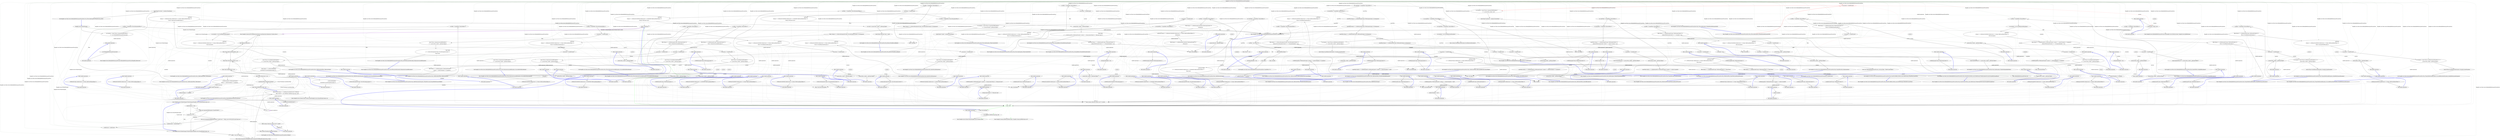 digraph  {
m0_23 [cluster="Unk.Returns", file="WorkerManager.cs", label="Entry Unk.Returns", span=""];
m0_31 [cluster="Unk.>", color=green, community=0, file="WorkerManager.cs", label="-1: Entry Unk.>", span=""];
m0_32 [cluster="Unk.GetFilters", file="WorkerManager.cs", label="Entry Unk.GetFilters", span=""];
m0_8 [cluster="Hangfire.Core.Tests.Server.DefaultJobPerformanceProcessFacts.DefaultJobPerformanceProcessFacts()", file="WorkerManager.cs", label="_filters = new List<object>()", span="33-33"];
m0_45 [cluster="Hangfire.Server.DefaultJobPerformanceProcess.DefaultJobPerformanceProcess(Hangfire.JobActivator)", file="WorkerManager.cs", label="Entry Hangfire.Server.DefaultJobPerformanceProcess.DefaultJobPerformanceProcess(Hangfire.JobActivator)", span="34-34"];
m0_19 [cluster="Hangfire.Server.WorkerManager.Execute(System.Threading.CancellationToken)", file="WorkerManager.cs", label="cancellationToken.WaitHandle.WaitOne()", span="50-50"];
m0_446 [cluster="Mock<T>.cstr", file="WorkerManager.cs", label="Entry Mock<T>.cstr", span=""];
m0_12 [cluster="Hangfire.Server.WorkerManager.Execute(System.Threading.CancellationToken)", file="WorkerManager.cs", label="var i = 1", span="39-39"];
m0_93 [cluster="Hangfire.Core.Tests.Server.DefaultJobPerformanceProcessFacts.Run_ReturnsValueReturnedByJob()", file="WorkerManager.cs", label="Entry Hangfire.Core.Tests.Server.DefaultJobPerformanceProcessFacts.Run_ReturnsValueReturnedByJob()", span="102-102"];
m0_94 [cluster="Hangfire.Core.Tests.Server.DefaultJobPerformanceProcessFacts.Run_ReturnsValueReturnedByJob()", file="WorkerManager.cs", label="var filter = CreateFilter<IServerFilter>()", span="105-105"];
m0_95 [cluster="Hangfire.Core.Tests.Server.DefaultJobPerformanceProcessFacts.Run_ReturnsValueReturnedByJob()", file="WorkerManager.cs", label="var process = CreateProcess()", span="106-106"];
m0_96 [cluster="Hangfire.Core.Tests.Server.DefaultJobPerformanceProcessFacts.Run_ReturnsValueReturnedByJob()", file="WorkerManager.cs", label="_performer\r\n                .Setup(x => x.Perform(It.IsNotNull<JobActivator>(), It.IsNotNull<IJobCancellationToken>()))\r\n                .Returns(''Returned value'')", span="108-110"];
m0_97 [cluster="Hangfire.Core.Tests.Server.DefaultJobPerformanceProcessFacts.Run_ReturnsValueReturnedByJob()", file="WorkerManager.cs", label="var result = process.Run(_context, _performer.Object)", span="113-113"];
m0_98 [cluster="Hangfire.Core.Tests.Server.DefaultJobPerformanceProcessFacts.Run_ReturnsValueReturnedByJob()", file="WorkerManager.cs", label="Assert.Equal(''Returned value'', result)", span="116-116"];
m0_99 [cluster="Hangfire.Core.Tests.Server.DefaultJobPerformanceProcessFacts.Run_ReturnsValueReturnedByJob()", file="WorkerManager.cs", label="Exit Hangfire.Core.Tests.Server.DefaultJobPerformanceProcessFacts.Run_ReturnsValueReturnedByJob()", span="102-102"];
m0_37 [cluster="Hangfire.Core.Tests.Server.DefaultJobPerformanceProcessFacts.Ctor_ThrowsAnException_WhenActivator_IsNull()", file="WorkerManager.cs", label="Hangfire.Server.WorkerManager", span=""];
m0_38 [cluster="Hangfire.Core.Tests.Server.DefaultJobPerformanceProcessFacts.Ctor_ThrowsAnException_WhenActivator_IsNull()", file="WorkerManager.cs", label="var exception = Assert.Throws<ArgumentNullException>(\r\n                () => new DefaultJobPerformanceProcess(null))", span="42-43"];
m0_39 [cluster="Hangfire.Core.Tests.Server.DefaultJobPerformanceProcessFacts.Ctor_ThrowsAnException_WhenActivator_IsNull()", file="WorkerManager.cs", label="Assert.Equal(''activator'', exception.ParamName)", span="45-45"];
m0_40 [cluster="Hangfire.Core.Tests.Server.DefaultJobPerformanceProcessFacts.Ctor_ThrowsAnException_WhenActivator_IsNull()", file="WorkerManager.cs", label="Exit Hangfire.Core.Tests.Server.DefaultJobPerformanceProcessFacts.Ctor_ThrowsAnException_WhenActivator_IsNull()", span="40-40"];
m0_41 [cluster="Unk.Equal", file="WorkerManager.cs", label="Entry Unk.Equal", span=""];
m0_51 [cluster="Hangfire.Core.Tests.Server.DefaultJobPerformanceProcessFacts.CreateProcess()", file="WorkerManager.cs", label="Entry Hangfire.Core.Tests.Server.DefaultJobPerformanceProcessFacts.CreateProcess()", span="483-483"];
m0_439 [cluster="Hangfire.Core.Tests.Server.DefaultJobPerformanceProcessFacts.CreateProcess()", file="WorkerManager.cs", label="return new DefaultJobPerformanceProcess(_activator.Object, _filterProvider.Object);", span="485-485"];
m0_440 [cluster="Hangfire.Core.Tests.Server.DefaultJobPerformanceProcessFacts.CreateProcess()", file="WorkerManager.cs", label="Exit Hangfire.Core.Tests.Server.DefaultJobPerformanceProcessFacts.CreateProcess()", span="483-483"];
m0_161 [cluster="Unk.DoesNotThrow", file="WorkerManager.cs", label="Entry Unk.DoesNotThrow", span=""];
m0_55 [cluster="Unk.Run", file="WorkerManager.cs", label="Entry Unk.Run", span=""];
m0_89 [cluster="Unk.OnPerformed", file="WorkerManager.cs", label="Entry Unk.OnPerformed", span=""];
m0_398 [cluster="Hangfire.Core.Tests.Server.DefaultJobPerformanceProcessFacts.Run_ServerFiltersAreNotInvoked_OnOperationCanceledException()", file="WorkerManager.cs", label="Entry Hangfire.Core.Tests.Server.DefaultJobPerformanceProcessFacts.Run_ServerFiltersAreNotInvoked_OnOperationCanceledException()", span="429-429"];
m0_399 [cluster="Hangfire.Core.Tests.Server.DefaultJobPerformanceProcessFacts.Run_ServerFiltersAreNotInvoked_OnOperationCanceledException()", file="WorkerManager.cs", label="_performer\r\n                .Setup(x => x.Perform(It.IsAny<JobActivator>(), It.IsAny<IJobCancellationToken>()))\r\n                .Throws<OperationCanceledException>()", span="432-434"];
m0_400 [cluster="Hangfire.Core.Tests.Server.DefaultJobPerformanceProcessFacts.Run_ServerFiltersAreNotInvoked_OnOperationCanceledException()", file="WorkerManager.cs", label="var filter = CreateFilter<IServerExceptionFilter>()", span="436-436"];
m0_401 [cluster="Hangfire.Core.Tests.Server.DefaultJobPerformanceProcessFacts.Run_ServerFiltersAreNotInvoked_OnOperationCanceledException()", file="WorkerManager.cs", label="var process = CreateProcess()", span="437-437"];
m0_403 [cluster="Hangfire.Core.Tests.Server.DefaultJobPerformanceProcessFacts.Run_ServerFiltersAreNotInvoked_OnOperationCanceledException()", file="WorkerManager.cs", label="filter.Verify(\r\n                x => x.OnServerException(It.IsAny<ServerExceptionContext>()),\r\n                Times.Never)", span="444-446"];
m0_402 [cluster="Hangfire.Core.Tests.Server.DefaultJobPerformanceProcessFacts.Run_ServerFiltersAreNotInvoked_OnOperationCanceledException()", file="WorkerManager.cs", label="Assert.Throws<OperationCanceledException>(\r\n                () => process.Run(_context, _performer.Object))", span="440-441"];
m0_404 [cluster="Hangfire.Core.Tests.Server.DefaultJobPerformanceProcessFacts.Run_ServerFiltersAreNotInvoked_OnOperationCanceledException()", file="WorkerManager.cs", label="Exit Hangfire.Core.Tests.Server.DefaultJobPerformanceProcessFacts.Run_ServerFiltersAreNotInvoked_OnOperationCanceledException()", span="429-429"];
m0_283 [cluster="System.InvalidOperationException.InvalidOperationException()", file="WorkerManager.cs", label="Entry System.InvalidOperationException.InvalidOperationException()", span="0-0"];
m0_56 [cluster="Hangfire.Core.Tests.Server.DefaultJobPerformanceProcessFacts.Run_ThrowsAnException_WhenPerformPerformerIsNull()", file="WorkerManager.cs", label="Entry Hangfire.Core.Tests.Server.DefaultJobPerformanceProcessFacts.Run_ThrowsAnException_WhenPerformPerformerIsNull()", span="60-60"];
m0_57 [cluster="Hangfire.Core.Tests.Server.DefaultJobPerformanceProcessFacts.Run_ThrowsAnException_WhenPerformPerformerIsNull()", color=red, community=0, file="WorkerManager.cs", label="-1: var process = CreateProcess()", span="62-62"];
m0_58 [cluster="Hangfire.Core.Tests.Server.DefaultJobPerformanceProcessFacts.Run_ThrowsAnException_WhenPerformPerformerIsNull()", file="WorkerManager.cs", label="var exception = Assert.Throws<ArgumentNullException>(\r\n                () => process.Run(_context, null))", span="64-65"];
m0_59 [cluster="Hangfire.Core.Tests.Server.DefaultJobPerformanceProcessFacts.Run_ThrowsAnException_WhenPerformPerformerIsNull()", file="WorkerManager.cs", label="Assert.Equal(''performer'', exception.ParamName)", span="67-67"];
m0_60 [cluster="Hangfire.Core.Tests.Server.DefaultJobPerformanceProcessFacts.Run_ThrowsAnException_WhenPerformPerformerIsNull()", file="WorkerManager.cs", label="Exit Hangfire.Core.Tests.Server.DefaultJobPerformanceProcessFacts.Run_ThrowsAnException_WhenPerformPerformerIsNull()", span="60-60"];
m0_10 [cluster="Hangfire.Core.Tests.Server.DefaultJobPerformanceProcessFacts.DefaultJobPerformanceProcessFacts()", file="WorkerManager.cs", label="_filterProvider.Setup(x => x.GetFilters(It.IsNotNull<Job>())).Returns(\r\n                _filters.Select(f => new JobFilter(f, JobFilterScope.Type, null)))", span="35-36"];
m0_15 [cluster="PerformContext.cstr", file="WorkerManager.cs", label="Entry PerformContext.cstr", span=""];
m0_14 [cluster="Hangfire.Common.Job.FromExpression(System.Linq.Expressions.Expression<System.Action>)", file="WorkerManager.cs", label="Entry Hangfire.Common.Job.FromExpression(System.Linq.Expressions.Expression<System.Action>)", span="149-149"];
m0_11 [cluster="Hangfire.Core.Tests.Server.DefaultJobPerformanceProcessFacts.DefaultJobPerformanceProcessFacts()", file="WorkerManager.cs", label="Exit Hangfire.Core.Tests.Server.DefaultJobPerformanceProcessFacts.DefaultJobPerformanceProcessFacts()", span="20-20"];
m0_16 [cluster="Mock<IJobCancellationToken>.cstr", file="WorkerManager.cs", label="Entry Mock<IJobCancellationToken>.cstr", span=""];
m0_13 [cluster="Mock<IStorageConnection>.cstr", file="WorkerManager.cs", label="Entry Mock<IStorageConnection>.cstr", span=""];
m0_17 [cluster="Mock<IJobPerformer>.cstr", file="WorkerManager.cs", label="Entry Mock<IJobPerformer>.cstr", span=""];
m0_18 [cluster="Mock<JobActivator>.cstr", file="WorkerManager.cs", label="Entry Mock<JobActivator>.cstr", span=""];
m0_20 [cluster="Mock<IJobFilterProvider>.cstr", file="WorkerManager.cs", label="Entry Mock<IJobFilterProvider>.cstr", span=""];
m0_192 [cluster="Hangfire.Core.Tests.Server.DefaultJobPerformanceProcessFacts.Run_WrapsFilterCalls_OneIntoAnother()", file="WorkerManager.cs", label="Entry Hangfire.Core.Tests.Server.DefaultJobPerformanceProcessFacts.Run_WrapsFilterCalls_OneIntoAnother()", span="219-219"];
m0_193 [cluster="Hangfire.Core.Tests.Server.DefaultJobPerformanceProcessFacts.Run_WrapsFilterCalls_OneIntoAnother()", file="WorkerManager.cs", label="var outerFilter = CreateFilter<IServerFilter>()", span="222-222"];
m0_194 [cluster="Hangfire.Core.Tests.Server.DefaultJobPerformanceProcessFacts.Run_WrapsFilterCalls_OneIntoAnother()", file="WorkerManager.cs", label="var innerFilter = CreateFilter<IServerFilter>()", span="223-223"];
m0_195 [cluster="Hangfire.Core.Tests.Server.DefaultJobPerformanceProcessFacts.Run_WrapsFilterCalls_OneIntoAnother()", file="WorkerManager.cs", label="outerFilter.Setup(x => x.OnPerforming(It.IsAny<PerformingContext>())).InSequence()", span="225-225"];
m0_198 [cluster="Hangfire.Core.Tests.Server.DefaultJobPerformanceProcessFacts.Run_WrapsFilterCalls_OneIntoAnother()", file="WorkerManager.cs", label="outerFilter.Setup(x => x.OnPerformed(It.IsAny<PerformedContext>())).InSequence()", span="228-228"];
m0_196 [cluster="Hangfire.Core.Tests.Server.DefaultJobPerformanceProcessFacts.Run_WrapsFilterCalls_OneIntoAnother()", file="WorkerManager.cs", label="innerFilter.Setup(x => x.OnPerforming(It.IsAny<PerformingContext>())).InSequence()", span="226-226"];
m0_197 [cluster="Hangfire.Core.Tests.Server.DefaultJobPerformanceProcessFacts.Run_WrapsFilterCalls_OneIntoAnother()", file="WorkerManager.cs", label="innerFilter.Setup(x => x.OnPerformed(It.IsAny<PerformedContext>())).InSequence()", span="227-227"];
m0_199 [cluster="Hangfire.Core.Tests.Server.DefaultJobPerformanceProcessFacts.Run_WrapsFilterCalls_OneIntoAnother()", file="WorkerManager.cs", label="var process = CreateProcess()", span="230-230"];
m0_200 [cluster="Hangfire.Core.Tests.Server.DefaultJobPerformanceProcessFacts.Run_WrapsFilterCalls_OneIntoAnother()", file="WorkerManager.cs", label="process.Run(_context, _performer.Object)", span="233-233"];
m0_201 [cluster="Hangfire.Core.Tests.Server.DefaultJobPerformanceProcessFacts.Run_WrapsFilterCalls_OneIntoAnother()", file="WorkerManager.cs", label="Exit Hangfire.Core.Tests.Server.DefaultJobPerformanceProcessFacts.Run_WrapsFilterCalls_OneIntoAnother()", span="219-219"];
m0_0 [cluster="Hangfire.Server.WorkerManager.WorkerManager(Hangfire.Server.SharedWorkerContext, int)", file="WorkerManager.cs", label="Entry Hangfire.Server.WorkerManager.WorkerManager(Hangfire.Server.SharedWorkerContext, int)", span="27-27"];
m0_1 [cluster="Hangfire.Server.WorkerManager.WorkerManager(Hangfire.Server.SharedWorkerContext, int)", file="WorkerManager.cs", label="sharedContext == null", span="29-29"];
m0_2 [cluster="Hangfire.Server.WorkerManager.WorkerManager(Hangfire.Server.SharedWorkerContext, int)", file="WorkerManager.cs", label="throw new ArgumentNullException(''sharedContext'');", span="29-29"];
m0_5 [cluster="Hangfire.Server.WorkerManager.WorkerManager(Hangfire.Server.SharedWorkerContext, int)", file="WorkerManager.cs", label="_sharedContext = sharedContext", span="32-32"];
m0_3 [cluster="Hangfire.Server.WorkerManager.WorkerManager(Hangfire.Server.SharedWorkerContext, int)", file="WorkerManager.cs", label="workerCount <= 0", span="30-30"];
m0_4 [cluster="Hangfire.Server.WorkerManager.WorkerManager(Hangfire.Server.SharedWorkerContext, int)", file="WorkerManager.cs", label="throw new ArgumentOutOfRangeException(''workerCount'', ''Worker count value must be more than zero.'');", span="30-30"];
m0_6 [cluster="Hangfire.Server.WorkerManager.WorkerManager(Hangfire.Server.SharedWorkerContext, int)", file="WorkerManager.cs", label="_workerCount = workerCount", span="33-33"];
m0_7 [cluster="Hangfire.Server.WorkerManager.WorkerManager(Hangfire.Server.SharedWorkerContext, int)", file="WorkerManager.cs", label="Exit Hangfire.Server.WorkerManager.WorkerManager(Hangfire.Server.SharedWorkerContext, int)", span="27-27"];
m0_9 [cluster="System.ArgumentOutOfRangeException.ArgumentOutOfRangeException(string, string)", file="WorkerManager.cs", label="Entry System.ArgumentOutOfRangeException.ArgumentOutOfRangeException(string, string)", span="0-0"];
m0_131 [cluster="Hangfire.Core.Tests.Server.DefaultJobPerformanceProcessFacts.Run_CallsExceptionFilters_InReverseOrder()", file="WorkerManager.cs", label="Entry Hangfire.Core.Tests.Server.DefaultJobPerformanceProcessFacts.Run_CallsExceptionFilters_InReverseOrder()", span="155-155"];
m0_132 [cluster="Hangfire.Core.Tests.Server.DefaultJobPerformanceProcessFacts.Run_CallsExceptionFilters_InReverseOrder()", file="WorkerManager.cs", label="var filter1 = CreateFilter<IServerExceptionFilter>()", span="158-158"];
m0_133 [cluster="Hangfire.Core.Tests.Server.DefaultJobPerformanceProcessFacts.Run_CallsExceptionFilters_InReverseOrder()", file="WorkerManager.cs", label="var filter2 = CreateFilter<IServerExceptionFilter>()", span="159-159"];
m0_135 [cluster="Hangfire.Core.Tests.Server.DefaultJobPerformanceProcessFacts.Run_CallsExceptionFilters_InReverseOrder()", file="WorkerManager.cs", label="filter1.Setup(x => x.OnServerException(It.IsAny<ServerExceptionContext>())).InSequence()", span="162-162"];
m0_134 [cluster="Hangfire.Core.Tests.Server.DefaultJobPerformanceProcessFacts.Run_CallsExceptionFilters_InReverseOrder()", file="WorkerManager.cs", label="filter2.Setup(x => x.OnServerException(It.IsAny<ServerExceptionContext>())).InSequence()", span="161-161"];
m0_136 [cluster="Hangfire.Core.Tests.Server.DefaultJobPerformanceProcessFacts.Run_CallsExceptionFilters_InReverseOrder()", file="WorkerManager.cs", label="_performer\r\n                .Setup(x => x.Perform(It.IsNotNull<JobActivator>(), It.IsAny<IJobCancellationToken>()))\r\n                .Throws<InvalidOperationException>()", span="164-166"];
m0_137 [cluster="Hangfire.Core.Tests.Server.DefaultJobPerformanceProcessFacts.Run_CallsExceptionFilters_InReverseOrder()", file="WorkerManager.cs", label="var process = CreateProcess()", span="168-168"];
m0_138 [cluster="Hangfire.Core.Tests.Server.DefaultJobPerformanceProcessFacts.Run_CallsExceptionFilters_InReverseOrder()", file="WorkerManager.cs", label="Assert.Throws<InvalidOperationException>(\r\n                () => process.Run(_context, _performer.Object))", span="171-172"];
m0_139 [cluster="Hangfire.Core.Tests.Server.DefaultJobPerformanceProcessFacts.Run_CallsExceptionFilters_InReverseOrder()", file="WorkerManager.cs", label="Exit Hangfire.Core.Tests.Server.DefaultJobPerformanceProcessFacts.Run_CallsExceptionFilters_InReverseOrder()", span="155-155"];
m0_318 [cluster="Hangfire.Core.Tests.Server.DefaultJobPerformanceProcessFacts.Run_DoesNotThrow_HandledExceptions()", file="WorkerManager.cs", label="Entry Hangfire.Core.Tests.Server.DefaultJobPerformanceProcessFacts.Run_DoesNotThrow_HandledExceptions()", span="348-348"];
m0_319 [cluster="Hangfire.Core.Tests.Server.DefaultJobPerformanceProcessFacts.Run_DoesNotThrow_HandledExceptions()", file="WorkerManager.cs", label="var filter = CreateFilter<IServerFilter>()", span="351-351"];
m0_320 [cluster="Hangfire.Core.Tests.Server.DefaultJobPerformanceProcessFacts.Run_DoesNotThrow_HandledExceptions()", file="WorkerManager.cs", label="var exception = new InvalidOperationException()", span="353-353"];
m0_322 [cluster="Hangfire.Core.Tests.Server.DefaultJobPerformanceProcessFacts.Run_DoesNotThrow_HandledExceptions()", file="WorkerManager.cs", label="filter.Setup(x => x.OnPerformed(It.Is<PerformedContext>(context => context.Exception == exception)))\r\n                .Callback((PerformedContext x) => x.ExceptionHandled = true)", span="358-359"];
m0_321 [cluster="Hangfire.Core.Tests.Server.DefaultJobPerformanceProcessFacts.Run_DoesNotThrow_HandledExceptions()", file="WorkerManager.cs", label="_performer\r\n                .Setup(x => x.Perform(It.IsNotNull<JobActivator>(), It.IsAny<IJobCancellationToken>()))\r\n                .Throws(exception)", span="354-356"];
m0_323 [cluster="Hangfire.Core.Tests.Server.DefaultJobPerformanceProcessFacts.Run_DoesNotThrow_HandledExceptions()", file="WorkerManager.cs", label="var process = CreateProcess()", span="361-361"];
m0_324 [cluster="Hangfire.Core.Tests.Server.DefaultJobPerformanceProcessFacts.Run_DoesNotThrow_HandledExceptions()", file="WorkerManager.cs", label="Assert.DoesNotThrow(() => process.Run(_context, _performer.Object))", span="364-364"];
m0_325 [cluster="Hangfire.Core.Tests.Server.DefaultJobPerformanceProcessFacts.Run_DoesNotThrow_HandledExceptions()", file="WorkerManager.cs", label="Exit Hangfire.Core.Tests.Server.DefaultJobPerformanceProcessFacts.Run_DoesNotThrow_HandledExceptions()", span="348-348"];
m0_414 [cluster="Hangfire.Core.Tests.Server.DefaultJobPerformanceProcessFacts.Run_ThrowsOperationCanceledException_OccurredInPreFilterMethods()", file="WorkerManager.cs", label="Entry Hangfire.Core.Tests.Server.DefaultJobPerformanceProcessFacts.Run_ThrowsOperationCanceledException_OccurredInPreFilterMethods()", span="450-450"];
m0_415 [cluster="Hangfire.Core.Tests.Server.DefaultJobPerformanceProcessFacts.Run_ThrowsOperationCanceledException_OccurredInPreFilterMethods()", file="WorkerManager.cs", label="var filter = CreateFilter<IServerFilter>()", span="453-453"];
m0_416 [cluster="Hangfire.Core.Tests.Server.DefaultJobPerformanceProcessFacts.Run_ThrowsOperationCanceledException_OccurredInPreFilterMethods()", file="WorkerManager.cs", label="filter.Setup(x => x.OnPerforming(It.IsAny<PerformingContext>()))\r\n                .Throws<OperationCanceledException>()", span="454-455"];
m0_417 [cluster="Hangfire.Core.Tests.Server.DefaultJobPerformanceProcessFacts.Run_ThrowsOperationCanceledException_OccurredInPreFilterMethods()", file="WorkerManager.cs", label="var process = CreateProcess()", span="457-457"];
m0_418 [cluster="Hangfire.Core.Tests.Server.DefaultJobPerformanceProcessFacts.Run_ThrowsOperationCanceledException_OccurredInPreFilterMethods()", file="WorkerManager.cs", label="Assert.Throws<OperationCanceledException>(\r\n                () => process.Run(_context, _performer.Object))", span="460-461"];
m0_419 [cluster="Hangfire.Core.Tests.Server.DefaultJobPerformanceProcessFacts.Run_ThrowsOperationCanceledException_OccurredInPreFilterMethods()", file="WorkerManager.cs", label="Exit Hangfire.Core.Tests.Server.DefaultJobPerformanceProcessFacts.Run_ThrowsOperationCanceledException_OccurredInPreFilterMethods()", span="450-450"];
m0_82 [cluster="Hangfire.Core.Tests.Server.DefaultJobPerformanceProcessFacts.CreateFilter<T>()", file="WorkerManager.cs", label="Entry Hangfire.Core.Tests.Server.DefaultJobPerformanceProcessFacts.CreateFilter<T>()", span="488-488"];
m0_442 [cluster="Hangfire.Core.Tests.Server.DefaultJobPerformanceProcessFacts.CreateFilter<T>()", file="WorkerManager.cs", label="var filter = new Mock<T>()", span="491-491"];
m0_443 [cluster="Hangfire.Core.Tests.Server.DefaultJobPerformanceProcessFacts.CreateFilter<T>()", file="WorkerManager.cs", label="_filters.Add(filter.Object)", span="492-492"];
m0_444 [cluster="Hangfire.Core.Tests.Server.DefaultJobPerformanceProcessFacts.CreateFilter<T>()", file="WorkerManager.cs", label="return filter;", span="494-494"];
m0_445 [cluster="Hangfire.Core.Tests.Server.DefaultJobPerformanceProcessFacts.CreateFilter<T>()", file="WorkerManager.cs", label="Exit Hangfire.Core.Tests.Server.DefaultJobPerformanceProcessFacts.CreateFilter<T>()", span="488-488"];
m0_426 [cluster="Hangfire.Core.Tests.Server.DefaultJobPerformanceProcessFacts.Run_ThrowsOperationCanceledException_OccurredInPostFilterMethods()", file="WorkerManager.cs", label="Entry Hangfire.Core.Tests.Server.DefaultJobPerformanceProcessFacts.Run_ThrowsOperationCanceledException_OccurredInPostFilterMethods()", span="465-465"];
m0_427 [cluster="Hangfire.Core.Tests.Server.DefaultJobPerformanceProcessFacts.Run_ThrowsOperationCanceledException_OccurredInPostFilterMethods()", file="WorkerManager.cs", label="var filter = CreateFilter<IServerFilter>()", span="468-468"];
m0_428 [cluster="Hangfire.Core.Tests.Server.DefaultJobPerformanceProcessFacts.Run_ThrowsOperationCanceledException_OccurredInPostFilterMethods()", file="WorkerManager.cs", label="filter.Setup(x => x.OnPerformed(It.IsAny<PerformedContext>()))\r\n                .Throws<OperationCanceledException>()", span="469-470"];
m0_429 [cluster="Hangfire.Core.Tests.Server.DefaultJobPerformanceProcessFacts.Run_ThrowsOperationCanceledException_OccurredInPostFilterMethods()", file="WorkerManager.cs", label="var process = CreateProcess()", span="472-472"];
m0_430 [cluster="Hangfire.Core.Tests.Server.DefaultJobPerformanceProcessFacts.Run_ThrowsOperationCanceledException_OccurredInPostFilterMethods()", file="WorkerManager.cs", label="Assert.Throws<OperationCanceledException>(\r\n                () => process.Run(_context, _performer.Object))", span="475-476"];
m0_431 [cluster="Hangfire.Core.Tests.Server.DefaultJobPerformanceProcessFacts.Run_ThrowsOperationCanceledException_OccurredInPostFilterMethods()", file="WorkerManager.cs", label="Exit Hangfire.Core.Tests.Server.DefaultJobPerformanceProcessFacts.Run_ThrowsOperationCanceledException_OccurredInPostFilterMethods()", span="465-465"];
m0_65 [cluster="Hangfire.Core.Tests.Server.DefaultJobPerformanceProcessFacts.Run_CallsPerformStrategy()", file="WorkerManager.cs", label="Entry Hangfire.Core.Tests.Server.DefaultJobPerformanceProcessFacts.Run_CallsPerformStrategy()", span="71-71"];
m0_66 [cluster="Hangfire.Core.Tests.Server.DefaultJobPerformanceProcessFacts.Run_CallsPerformStrategy()", file="WorkerManager.cs", label="var process = CreateProcess()", span="73-73"];
m0_67 [cluster="Hangfire.Core.Tests.Server.DefaultJobPerformanceProcessFacts.Run_CallsPerformStrategy()", file="WorkerManager.cs", label="process.Run(_context, _performer.Object)", span="75-75"];
m0_68 [cluster="Hangfire.Core.Tests.Server.DefaultJobPerformanceProcessFacts.Run_CallsPerformStrategy()", file="WorkerManager.cs", label="_performer.Verify(\r\n                x => x.Perform(It.IsNotNull<JobActivator>(), It.IsNotNull<IJobCancellationToken>()), \r\n                Times.Once)", span="77-79"];
m0_69 [cluster="Hangfire.Core.Tests.Server.DefaultJobPerformanceProcessFacts.Run_CallsPerformStrategy()", file="WorkerManager.cs", label="Exit Hangfire.Core.Tests.Server.DefaultJobPerformanceProcessFacts.Run_CallsPerformStrategy()", span="71-71"];
m0_114 [cluster="Hangfire.Core.Tests.Server.DefaultJobPerformanceProcessFacts.Run_CallsExceptionFilter_OnException()", file="WorkerManager.cs", label="Entry Hangfire.Core.Tests.Server.DefaultJobPerformanceProcessFacts.Run_CallsExceptionFilter_OnException()", span="135-135"];
m0_115 [cluster="Hangfire.Core.Tests.Server.DefaultJobPerformanceProcessFacts.Run_CallsExceptionFilter_OnException()", file="WorkerManager.cs", label="var filter = CreateFilter<IServerExceptionFilter>()", span="138-138"];
m0_116 [cluster="Hangfire.Core.Tests.Server.DefaultJobPerformanceProcessFacts.Run_CallsExceptionFilter_OnException()", file="WorkerManager.cs", label="_performer\r\n                .Setup(x => x.Perform(It.IsNotNull<JobActivator>(), It.IsAny<IJobCancellationToken>()))\r\n                .Throws<InvalidOperationException>()", span="140-142"];
m0_119 [cluster="Hangfire.Core.Tests.Server.DefaultJobPerformanceProcessFacts.Run_CallsExceptionFilter_OnException()", file="WorkerManager.cs", label="filter.Verify(x => x.OnServerException(\r\n                It.IsNotNull<ServerExceptionContext>()))", span="150-151"];
m0_117 [cluster="Hangfire.Core.Tests.Server.DefaultJobPerformanceProcessFacts.Run_CallsExceptionFilter_OnException()", file="WorkerManager.cs", label="var process = CreateProcess()", span="144-144"];
m0_118 [cluster="Hangfire.Core.Tests.Server.DefaultJobPerformanceProcessFacts.Run_CallsExceptionFilter_OnException()", file="WorkerManager.cs", label="Assert.Throws<InvalidOperationException>(\r\n                () => process.Run(_context, _performer.Object))", span="147-148"];
m0_120 [cluster="Hangfire.Core.Tests.Server.DefaultJobPerformanceProcessFacts.Run_CallsExceptionFilter_OnException()", file="WorkerManager.cs", label="Exit Hangfire.Core.Tests.Server.DefaultJobPerformanceProcessFacts.Run_CallsExceptionFilter_OnException()", span="135-135"];
m0_33 [cluster="lambda expression", file="WorkerManager.cs", label="Entry lambda expression", span="36-36"];
m0_174 [cluster="Hangfire.Core.Tests.Server.DefaultJobPerformanceProcessFacts.Run_CallsServerFilters_BeforeAndAfterTheCreationOfAJob()", file="WorkerManager.cs", label="Entry Hangfire.Core.Tests.Server.DefaultJobPerformanceProcessFacts.Run_CallsServerFilters_BeforeAndAfterTheCreationOfAJob()", span="196-196"];
m0_175 [cluster="Hangfire.Core.Tests.Server.DefaultJobPerformanceProcessFacts.Run_CallsServerFilters_BeforeAndAfterTheCreationOfAJob()", file="WorkerManager.cs", label="var filter = CreateFilter<IServerFilter>()", span="199-199"];
m0_176 [cluster="Hangfire.Core.Tests.Server.DefaultJobPerformanceProcessFacts.Run_CallsServerFilters_BeforeAndAfterTheCreationOfAJob()", file="WorkerManager.cs", label="filter.Setup(x => x.OnPerforming(It.IsNotNull<PerformingContext>()))\r\n                .InSequence()", span="201-202"];
m0_178 [cluster="Hangfire.Core.Tests.Server.DefaultJobPerformanceProcessFacts.Run_CallsServerFilters_BeforeAndAfterTheCreationOfAJob()", file="WorkerManager.cs", label="filter.Setup(x => x.OnPerformed(It.IsNotNull<PerformedContext>()))\r\n                .InSequence()", span="207-208"];
m0_177 [cluster="Hangfire.Core.Tests.Server.DefaultJobPerformanceProcessFacts.Run_CallsServerFilters_BeforeAndAfterTheCreationOfAJob()", file="WorkerManager.cs", label="_performer.Setup(x => x.Perform(It.IsNotNull<JobActivator>(), It.IsAny<IJobCancellationToken>()))\r\n                .InSequence()", span="204-205"];
m0_179 [cluster="Hangfire.Core.Tests.Server.DefaultJobPerformanceProcessFacts.Run_CallsServerFilters_BeforeAndAfterTheCreationOfAJob()", file="WorkerManager.cs", label="var process = CreateProcess()", span="210-210"];
m0_180 [cluster="Hangfire.Core.Tests.Server.DefaultJobPerformanceProcessFacts.Run_CallsServerFilters_BeforeAndAfterTheCreationOfAJob()", file="WorkerManager.cs", label="process.Run(_context, _performer.Object)", span="213-213"];
m0_181 [cluster="Hangfire.Core.Tests.Server.DefaultJobPerformanceProcessFacts.Run_CallsServerFilters_BeforeAndAfterTheCreationOfAJob()", file="WorkerManager.cs", label="Exit Hangfire.Core.Tests.Server.DefaultJobPerformanceProcessFacts.Run_CallsServerFilters_BeforeAndAfterTheCreationOfAJob()", span="196-196"];
m0_275 [cluster="Hangfire.Core.Tests.Server.DefaultJobPerformanceProcessFacts.Run_TellsFiltersAboutException_WhenItIsOccured_DuringThePerformanceOfAJob()", file="WorkerManager.cs", label="Entry Hangfire.Core.Tests.Server.DefaultJobPerformanceProcessFacts.Run_TellsFiltersAboutException_WhenItIsOccured_DuringThePerformanceOfAJob()", span="305-305"];
m0_276 [cluster="Hangfire.Core.Tests.Server.DefaultJobPerformanceProcessFacts.Run_TellsFiltersAboutException_WhenItIsOccured_DuringThePerformanceOfAJob()", file="WorkerManager.cs", label="var filter = CreateFilter<IServerFilter>()", span="308-308"];
m0_277 [cluster="Hangfire.Core.Tests.Server.DefaultJobPerformanceProcessFacts.Run_TellsFiltersAboutException_WhenItIsOccured_DuringThePerformanceOfAJob()", file="WorkerManager.cs", label="var exception = new InvalidOperationException()", span="310-310"];
m0_281 [cluster="Hangfire.Core.Tests.Server.DefaultJobPerformanceProcessFacts.Run_TellsFiltersAboutException_WhenItIsOccured_DuringThePerformanceOfAJob()", file="WorkerManager.cs", label="filter.Verify(x => x.OnPerformed(It.Is<PerformedContext>(\r\n                context => context.Exception == exception)))", span="322-323"];
m0_278 [cluster="Hangfire.Core.Tests.Server.DefaultJobPerformanceProcessFacts.Run_TellsFiltersAboutException_WhenItIsOccured_DuringThePerformanceOfAJob()", file="WorkerManager.cs", label="_performer\r\n                .Setup(x => x.Perform(It.IsNotNull<JobActivator>(), It.IsAny<IJobCancellationToken>()))\r\n                .Throws(exception)", span="311-313"];
m0_279 [cluster="Hangfire.Core.Tests.Server.DefaultJobPerformanceProcessFacts.Run_TellsFiltersAboutException_WhenItIsOccured_DuringThePerformanceOfAJob()", file="WorkerManager.cs", label="var process = CreateProcess()", span="315-315"];
m0_280 [cluster="Hangfire.Core.Tests.Server.DefaultJobPerformanceProcessFacts.Run_TellsFiltersAboutException_WhenItIsOccured_DuringThePerformanceOfAJob()", file="WorkerManager.cs", label="Assert.Throws<InvalidOperationException>(\r\n                () => process.Run(_context, _performer.Object))", span="318-319"];
m0_282 [cluster="Hangfire.Core.Tests.Server.DefaultJobPerformanceProcessFacts.Run_TellsFiltersAboutException_WhenItIsOccured_DuringThePerformanceOfAJob()", file="WorkerManager.cs", label="Exit Hangfire.Core.Tests.Server.DefaultJobPerformanceProcessFacts.Run_TellsFiltersAboutException_WhenItIsOccured_DuringThePerformanceOfAJob()", span="305-305"];
m0_130 [cluster="Unk.OnServerException", file="WorkerManager.cs", label="Entry Unk.OnServerException", span=""];
m0_153 [cluster="Hangfire.Core.Tests.Server.DefaultJobPerformanceProcessFacts.Run_EatsException_WhenItWasHandlerByFilter()", file="WorkerManager.cs", label="Entry Hangfire.Core.Tests.Server.DefaultJobPerformanceProcessFacts.Run_EatsException_WhenItWasHandlerByFilter()", span="178-178"];
m0_154 [cluster="Hangfire.Core.Tests.Server.DefaultJobPerformanceProcessFacts.Run_EatsException_WhenItWasHandlerByFilter()", file="WorkerManager.cs", label="_performer\r\n                .Setup(x => x.Perform(It.IsNotNull<JobActivator>(), It.IsAny<IJobCancellationToken>()))\r\n                .Throws<InvalidOperationException>()", span="181-183"];
m0_155 [cluster="Hangfire.Core.Tests.Server.DefaultJobPerformanceProcessFacts.Run_EatsException_WhenItWasHandlerByFilter()", file="WorkerManager.cs", label="var filter = CreateFilter<IServerExceptionFilter>()", span="185-185"];
m0_156 [cluster="Hangfire.Core.Tests.Server.DefaultJobPerformanceProcessFacts.Run_EatsException_WhenItWasHandlerByFilter()", file="WorkerManager.cs", label="filter.Setup(x => x.OnServerException(It.IsAny<ServerExceptionContext>()))\r\n                .Callback((ServerExceptionContext x) => x.ExceptionHandled = true)", span="186-187"];
m0_157 [cluster="Hangfire.Core.Tests.Server.DefaultJobPerformanceProcessFacts.Run_EatsException_WhenItWasHandlerByFilter()", file="WorkerManager.cs", label="var process = CreateProcess()", span="189-189"];
m0_158 [cluster="Hangfire.Core.Tests.Server.DefaultJobPerformanceProcessFacts.Run_EatsException_WhenItWasHandlerByFilter()", file="WorkerManager.cs", label="Assert.DoesNotThrow(() => process.Run(_context, _performer.Object))", span="192-192"];
m0_159 [cluster="Hangfire.Core.Tests.Server.DefaultJobPerformanceProcessFacts.Run_EatsException_WhenItWasHandlerByFilter()", file="WorkerManager.cs", label="Exit Hangfire.Core.Tests.Server.DefaultJobPerformanceProcessFacts.Run_EatsException_WhenItWasHandlerByFilter()", span="178-178"];
m0_441 [cluster="DefaultJobPerformanceProcess.cstr", file="WorkerManager.cs", label="Entry DefaultJobPerformanceProcess.cstr", span=""];
m0_103 [cluster="Hangfire.Core.Tests.Server.DefaultJobPerformanceProcessFacts.Run_DoesNotCatchExceptions()", file="WorkerManager.cs", label="Entry Hangfire.Core.Tests.Server.DefaultJobPerformanceProcessFacts.Run_DoesNotCatchExceptions()", span="120-120"];
m0_104 [cluster="Hangfire.Core.Tests.Server.DefaultJobPerformanceProcessFacts.Run_DoesNotCatchExceptions()", file="WorkerManager.cs", label="_performer\r\n                .Setup(x => x.Perform(It.IsNotNull<JobActivator>(), It.IsAny<IJobCancellationToken>()))\r\n                .Throws<InvalidOperationException>()", span="123-125"];
m0_105 [cluster="Hangfire.Core.Tests.Server.DefaultJobPerformanceProcessFacts.Run_DoesNotCatchExceptions()", file="WorkerManager.cs", label="var process = CreateProcess()", span="127-127"];
m0_106 [cluster="Hangfire.Core.Tests.Server.DefaultJobPerformanceProcessFacts.Run_DoesNotCatchExceptions()", file="WorkerManager.cs", label="Assert.Throws<InvalidOperationException>(\r\n                () => process.Run(_context, _performer.Object))", span="130-131"];
m0_107 [cluster="Hangfire.Core.Tests.Server.DefaultJobPerformanceProcessFacts.Run_DoesNotCatchExceptions()", file="WorkerManager.cs", label="Exit Hangfire.Core.Tests.Server.DefaultJobPerformanceProcessFacts.Run_DoesNotCatchExceptions()", span="120-120"];
m0_75 [cluster="Hangfire.Core.Tests.Server.DefaultJobPerformanceProcessFacts.Run_StoresJobReturnValueInPerformedContext()", file="WorkerManager.cs", label="Entry Hangfire.Core.Tests.Server.DefaultJobPerformanceProcessFacts.Run_StoresJobReturnValueInPerformedContext()", span="83-83"];
m0_76 [cluster="Hangfire.Core.Tests.Server.DefaultJobPerformanceProcessFacts.Run_StoresJobReturnValueInPerformedContext()", file="WorkerManager.cs", label="var filter = CreateFilter<IServerFilter>()", span="86-86"];
m0_77 [cluster="Hangfire.Core.Tests.Server.DefaultJobPerformanceProcessFacts.Run_StoresJobReturnValueInPerformedContext()", file="WorkerManager.cs", label="var process = CreateProcess()", span="87-87"];
m0_80 [cluster="Hangfire.Core.Tests.Server.DefaultJobPerformanceProcessFacts.Run_StoresJobReturnValueInPerformedContext()", file="WorkerManager.cs", label="filter.Verify(\r\n                x => x.OnPerformed(It.Is<PerformedContext>(context => (string)context.Result == ''Returned value'')))", span="97-98"];
m0_78 [cluster="Hangfire.Core.Tests.Server.DefaultJobPerformanceProcessFacts.Run_StoresJobReturnValueInPerformedContext()", file="WorkerManager.cs", label="_performer\r\n                .Setup(x => x.Perform(It.IsNotNull<JobActivator>(), It.IsNotNull<IJobCancellationToken>()))\r\n                .Returns(''Returned value'')", span="89-91"];
m0_79 [cluster="Hangfire.Core.Tests.Server.DefaultJobPerformanceProcessFacts.Run_StoresJobReturnValueInPerformedContext()", file="WorkerManager.cs", label="process.Run(_context, _performer.Object)", span="94-94"];
m0_81 [cluster="Hangfire.Core.Tests.Server.DefaultJobPerformanceProcessFacts.Run_StoresJobReturnValueInPerformedContext()", file="WorkerManager.cs", label="Exit Hangfire.Core.Tests.Server.DefaultJobPerformanceProcessFacts.Run_StoresJobReturnValueInPerformedContext()", span="83-83"];
m0_185 [cluster="Unk.OnPerforming", file="WorkerManager.cs", label="Entry Unk.OnPerforming", span=""];
m0_341 [cluster="Hangfire.Core.Tests.Server.DefaultJobPerformanceProcessFacts.Run_TellsOuterFilter_EvenAboutHandledException()", file="WorkerManager.cs", label="Entry Hangfire.Core.Tests.Server.DefaultJobPerformanceProcessFacts.Run_TellsOuterFilter_EvenAboutHandledException()", span="368-368"];
m0_342 [cluster="Hangfire.Core.Tests.Server.DefaultJobPerformanceProcessFacts.Run_TellsOuterFilter_EvenAboutHandledException()", file="WorkerManager.cs", label="var outerFilter = CreateFilter<IServerFilter>()", span="371-371"];
m0_343 [cluster="Hangfire.Core.Tests.Server.DefaultJobPerformanceProcessFacts.Run_TellsOuterFilter_EvenAboutHandledException()", file="WorkerManager.cs", label="var innerFilter = CreateFilter<IServerFilter>()", span="372-372"];
m0_348 [cluster="Hangfire.Core.Tests.Server.DefaultJobPerformanceProcessFacts.Run_TellsOuterFilter_EvenAboutHandledException()", file="WorkerManager.cs", label="outerFilter.Verify(x => x.OnPerformed(It.Is<PerformedContext>(context => context.Exception != null)))", span="387-387"];
m0_344 [cluster="Hangfire.Core.Tests.Server.DefaultJobPerformanceProcessFacts.Run_TellsOuterFilter_EvenAboutHandledException()", file="WorkerManager.cs", label="_performer\r\n                .Setup(x => x.Perform(It.IsNotNull<JobActivator>(), It.IsAny<IJobCancellationToken>()))\r\n                .Throws<InvalidOperationException>()", span="374-376"];
m0_345 [cluster="Hangfire.Core.Tests.Server.DefaultJobPerformanceProcessFacts.Run_TellsOuterFilter_EvenAboutHandledException()", file="WorkerManager.cs", label="innerFilter.Setup(x => x.OnPerformed(It.IsAny<PerformedContext>()))\r\n                .Callback((PerformedContext x) => x.ExceptionHandled = true)", span="378-379"];
m0_346 [cluster="Hangfire.Core.Tests.Server.DefaultJobPerformanceProcessFacts.Run_TellsOuterFilter_EvenAboutHandledException()", file="WorkerManager.cs", label="var process = CreateProcess()", span="381-381"];
m0_347 [cluster="Hangfire.Core.Tests.Server.DefaultJobPerformanceProcessFacts.Run_TellsOuterFilter_EvenAboutHandledException()", file="WorkerManager.cs", label="Assert.DoesNotThrow(() => process.Run(_context, _performer.Object))", span="384-384"];
m0_349 [cluster="Hangfire.Core.Tests.Server.DefaultJobPerformanceProcessFacts.Run_TellsOuterFilter_EvenAboutHandledException()", file="WorkerManager.cs", label="Exit Hangfire.Core.Tests.Server.DefaultJobPerformanceProcessFacts.Run_TellsOuterFilter_EvenAboutHandledException()", span="368-368"];
m0_34 [cluster="lambda expression", file="WorkerManager.cs", label="new JobFilter(f, JobFilterScope.Type, null)", span="36-36"];
m0_36 [cluster="Hangfire.Common.JobFilter.JobFilter(object, Hangfire.Common.JobFilterScope, int?)", file="WorkerManager.cs", label="Entry Hangfire.Common.JobFilter.JobFilter(object, Hangfire.Common.JobFilterScope, int?)", span="38-38"];
m0_140 [cluster="Unk.InSequence", file="WorkerManager.cs", label="Entry Unk.InSequence", span=""];
m0_447 [cluster="Unk.Add", file="WorkerManager.cs", label="Entry Unk.Add", span=""];
m0_25 [cluster="lambda expression", file="WorkerManager.cs", label="Method()", span="26-26"];
m0_234 [cluster="Hangfire.Core.Tests.Server.DefaultJobPerformanceProcessFacts.Run_TellsOuterFilter_AboutTheCancellationOfCreation()", file="WorkerManager.cs", label="Entry Hangfire.Core.Tests.Server.DefaultJobPerformanceProcessFacts.Run_TellsOuterFilter_AboutTheCancellationOfCreation()", span="261-261"];
m0_235 [cluster="Hangfire.Core.Tests.Server.DefaultJobPerformanceProcessFacts.Run_TellsOuterFilter_AboutTheCancellationOfCreation()", file="WorkerManager.cs", label="var outerFilter = CreateFilter<IServerFilter>()", span="264-264"];
m0_236 [cluster="Hangfire.Core.Tests.Server.DefaultJobPerformanceProcessFacts.Run_TellsOuterFilter_AboutTheCancellationOfCreation()", file="WorkerManager.cs", label="var innerFilter = CreateFilter<IServerFilter>()", span="265-265"];
m0_240 [cluster="Hangfire.Core.Tests.Server.DefaultJobPerformanceProcessFacts.Run_TellsOuterFilter_AboutTheCancellationOfCreation()", file="WorkerManager.cs", label="outerFilter.Verify(x => x.OnPerformed(It.Is<PerformedContext>(context => context.Canceled)))", span="276-276"];
m0_237 [cluster="Hangfire.Core.Tests.Server.DefaultJobPerformanceProcessFacts.Run_TellsOuterFilter_AboutTheCancellationOfCreation()", file="WorkerManager.cs", label="innerFilter.Setup(x => x.OnPerforming(It.IsAny<PerformingContext>()))\r\n                .Callback((PerformingContext context) => context.Canceled = true)", span="267-268"];
m0_238 [cluster="Hangfire.Core.Tests.Server.DefaultJobPerformanceProcessFacts.Run_TellsOuterFilter_AboutTheCancellationOfCreation()", file="WorkerManager.cs", label="var process = CreateProcess()", span="270-270"];
m0_239 [cluster="Hangfire.Core.Tests.Server.DefaultJobPerformanceProcessFacts.Run_TellsOuterFilter_AboutTheCancellationOfCreation()", file="WorkerManager.cs", label="process.Run(_context, _performer.Object)", span="273-273"];
m0_241 [cluster="Hangfire.Core.Tests.Server.DefaultJobPerformanceProcessFacts.Run_TellsOuterFilter_AboutTheCancellationOfCreation()", file="WorkerManager.cs", label="Exit Hangfire.Core.Tests.Server.DefaultJobPerformanceProcessFacts.Run_TellsOuterFilter_AboutTheCancellationOfCreation()", span="261-261"];
m0_21 [cluster="System.Collections.Generic.List<T>.List(int)", file="WorkerManager.cs", label="Entry System.Collections.Generic.List<T>.List(int)", span="0-0"];
m0_27 [cluster="System.Threading.WaitHandle.WaitOne()", file="WorkerManager.cs", label="Entry System.Threading.WaitHandle.WaitOne()", span="0-0"];
m0_438 [cluster="Hangfire.Core.Tests.Server.DefaultJobPerformanceProcessFacts.Method()", file="WorkerManager.cs", label="Exit Hangfire.Core.Tests.Server.DefaultJobPerformanceProcessFacts.Method()", span="479-479"];
m0_284 [cluster="Unk.Throws", file="WorkerManager.cs", label="Entry Unk.Throws", span=""];
m0_74 [cluster="Unk.Perform", file="WorkerManager.cs", label="Entry Unk.Perform", span=""];
m0_46 [cluster="Hangfire.Core.Tests.Server.DefaultJobPerformanceProcessFacts.Run_ThrowsAnException_WhenContextIsNull()", file="WorkerManager.cs", label="Entry Hangfire.Core.Tests.Server.DefaultJobPerformanceProcessFacts.Run_ThrowsAnException_WhenContextIsNull()", span="49-49"];
m0_47 [cluster="Hangfire.Core.Tests.Server.DefaultJobPerformanceProcessFacts.Run_ThrowsAnException_WhenContextIsNull()", file="WorkerManager.cs", label="var process = CreateProcess()", span="51-51"];
m0_48 [cluster="Hangfire.Core.Tests.Server.DefaultJobPerformanceProcessFacts.Run_ThrowsAnException_WhenContextIsNull()", file="WorkerManager.cs", label="var exception = Assert.Throws<ArgumentNullException>(\r\n                () => process.Run(null, _performer.Object))", span="53-54"];
m0_49 [cluster="Hangfire.Core.Tests.Server.DefaultJobPerformanceProcessFacts.Run_ThrowsAnException_WhenContextIsNull()", file="WorkerManager.cs", label="Assert.Equal(''context'', exception.ParamName)", span="56-56"];
m0_50 [cluster="Hangfire.Core.Tests.Server.DefaultJobPerformanceProcessFacts.Run_ThrowsAnException_WhenContextIsNull()", file="WorkerManager.cs", label="Exit Hangfire.Core.Tests.Server.DefaultJobPerformanceProcessFacts.Run_ThrowsAnException_WhenContextIsNull()", span="49-49"];
m0_26 [cluster="lambda expression", file="WorkerManager.cs", label="Exit lambda expression", span="26-26"];
m0_214 [cluster="Hangfire.Core.Tests.Server.DefaultJobPerformanceProcessFacts.Run_DoesNotCallBoth_Perform_And_OnPerforming_WhenFilterCancelsThis()", file="WorkerManager.cs", label="Entry Hangfire.Core.Tests.Server.DefaultJobPerformanceProcessFacts.Run_DoesNotCallBoth_Perform_And_OnPerforming_WhenFilterCancelsThis()", span="239-239"];
m0_215 [cluster="Hangfire.Core.Tests.Server.DefaultJobPerformanceProcessFacts.Run_DoesNotCallBoth_Perform_And_OnPerforming_WhenFilterCancelsThis()", file="WorkerManager.cs", label="var filter = CreateFilter<IServerFilter>()", span="242-242"];
m0_216 [cluster="Hangfire.Core.Tests.Server.DefaultJobPerformanceProcessFacts.Run_DoesNotCallBoth_Perform_And_OnPerforming_WhenFilterCancelsThis()", file="WorkerManager.cs", label="filter.Setup(x => x.OnPerforming(It.IsAny<PerformingContext>()))\r\n                .Callback((PerformingContext x) => x.Canceled = true)", span="244-245"];
m0_220 [cluster="Hangfire.Core.Tests.Server.DefaultJobPerformanceProcessFacts.Run_DoesNotCallBoth_Perform_And_OnPerforming_WhenFilterCancelsThis()", file="WorkerManager.cs", label="filter.Verify(x => x.OnPerformed(It.IsAny<PerformedContext>()), Times.Never)", span="257-257"];
m0_217 [cluster="Hangfire.Core.Tests.Server.DefaultJobPerformanceProcessFacts.Run_DoesNotCallBoth_Perform_And_OnPerforming_WhenFilterCancelsThis()", file="WorkerManager.cs", label="var process = CreateProcess()", span="247-247"];
m0_218 [cluster="Hangfire.Core.Tests.Server.DefaultJobPerformanceProcessFacts.Run_DoesNotCallBoth_Perform_And_OnPerforming_WhenFilterCancelsThis()", file="WorkerManager.cs", label="process.Run(_context, _performer.Object)", span="250-250"];
m0_219 [cluster="Hangfire.Core.Tests.Server.DefaultJobPerformanceProcessFacts.Run_DoesNotCallBoth_Perform_And_OnPerforming_WhenFilterCancelsThis()", file="WorkerManager.cs", label="_performer.Verify(\r\n                x => x.Perform(It.IsAny<JobActivator>(), It.IsAny<IJobCancellationToken>()), \r\n                Times.Never)", span="253-255"];
m0_221 [cluster="Hangfire.Core.Tests.Server.DefaultJobPerformanceProcessFacts.Run_DoesNotCallBoth_Perform_And_OnPerforming_WhenFilterCancelsThis()", file="WorkerManager.cs", label="Exit Hangfire.Core.Tests.Server.DefaultJobPerformanceProcessFacts.Run_DoesNotCallBoth_Perform_And_OnPerforming_WhenFilterCancelsThis()", span="239-239"];
m0_435 [cluster="lambda expression", file="WorkerManager.cs", label="Entry lambda expression", span="476-476"];
m0_24 [cluster="System.Collections.Generic.List<T>.Add(T)", file="WorkerManager.cs", label="Entry System.Collections.Generic.List<T>.Add(T)", span="0-0"];
m0_28 [cluster="lambda expression", file="WorkerManager.cs", label="Entry lambda expression", span="35-35"];
m0_29 [cluster="lambda expression", file="WorkerManager.cs", label="x.GetFilters(It.IsNotNull<Job>())", span="35-35"];
m0_30 [cluster="lambda expression", file="WorkerManager.cs", label="Exit lambda expression", span="35-35"];
m0_35 [cluster="Hangfire.Server.Worker.Worker(Hangfire.Server.WorkerContext)", file="WorkerManager.cs", label="Entry Hangfire.Server.Worker.Worker(Hangfire.Server.WorkerContext)", span="28-28"];
m0_42 [cluster="lambda expression", file="WorkerManager.cs", label="Entry lambda expression", span="43-43"];
m0_43 [cluster="lambda expression", file="WorkerManager.cs", label="new DefaultJobPerformanceProcess(null)", span="43-43"];
m0_44 [cluster="lambda expression", file="WorkerManager.cs", label="Exit lambda expression", span="43-43"];
m0_53 [cluster="lambda expression", file="WorkerManager.cs", label="process.Run(null, _performer.Object)", span="54-54"];
m0_52 [cluster="lambda expression", file="WorkerManager.cs", label="Entry lambda expression", span="54-54"];
m0_54 [cluster="lambda expression", file="WorkerManager.cs", label="Exit lambda expression", span="54-54"];
m0_62 [cluster="lambda expression", file="WorkerManager.cs", label="process.Run(_context, null)", span="65-65"];
m0_61 [cluster="lambda expression", file="WorkerManager.cs", label="Entry lambda expression", span="65-65"];
m0_63 [cluster="lambda expression", file="WorkerManager.cs", label="Exit lambda expression", span="65-65"];
m0_71 [cluster="lambda expression", file="WorkerManager.cs", label="Entry lambda expression", span="78-78"];
m0_72 [cluster="lambda expression", file="WorkerManager.cs", label="x.Perform(It.IsNotNull<JobActivator>(), It.IsNotNull<IJobCancellationToken>())", span="78-78"];
m0_73 [cluster="lambda expression", file="WorkerManager.cs", label="Exit lambda expression", span="78-78"];
m0_83 [cluster="lambda expression", file="WorkerManager.cs", label="Entry lambda expression", span="90-90"];
m0_86 [cluster="lambda expression", file="WorkerManager.cs", label="Entry lambda expression", span="98-98"];
m0_84 [cluster="lambda expression", file="WorkerManager.cs", label="x.Perform(It.IsNotNull<JobActivator>(), It.IsNotNull<IJobCancellationToken>())", span="90-90"];
m0_85 [cluster="lambda expression", file="WorkerManager.cs", label="Exit lambda expression", span="90-90"];
m0_87 [cluster="lambda expression", file="WorkerManager.cs", label="x.OnPerformed(It.Is<PerformedContext>(context => (string)context.Result == ''Returned value''))", span="98-98"];
m0_88 [cluster="lambda expression", file="WorkerManager.cs", label="Exit lambda expression", span="98-98"];
m0_90 [cluster="lambda expression", file="WorkerManager.cs", label="Entry lambda expression", span="98-98"];
m0_91 [cluster="lambda expression", file="WorkerManager.cs", label="(string)context.Result == ''Returned value''", span="98-98"];
m0_92 [cluster="lambda expression", file="WorkerManager.cs", label="Exit lambda expression", span="98-98"];
m0_100 [cluster="lambda expression", file="WorkerManager.cs", label="Entry lambda expression", span="109-109"];
m0_101 [cluster="lambda expression", file="WorkerManager.cs", label="x.Perform(It.IsNotNull<JobActivator>(), It.IsNotNull<IJobCancellationToken>())", span="109-109"];
m0_102 [cluster="lambda expression", file="WorkerManager.cs", label="Exit lambda expression", span="109-109"];
m0_108 [cluster="lambda expression", file="WorkerManager.cs", label="Entry lambda expression", span="124-124"];
m0_112 [cluster="lambda expression", file="WorkerManager.cs", label="process.Run(_context, _performer.Object)", span="131-131"];
m0_111 [cluster="lambda expression", file="WorkerManager.cs", label="Entry lambda expression", span="131-131"];
m0_109 [cluster="lambda expression", file="WorkerManager.cs", label="x.Perform(It.IsNotNull<JobActivator>(), It.IsAny<IJobCancellationToken>())", span="124-124"];
m0_110 [cluster="lambda expression", file="WorkerManager.cs", label="Exit lambda expression", span="124-124"];
m0_113 [cluster="lambda expression", file="WorkerManager.cs", label="Exit lambda expression", span="131-131"];
m0_121 [cluster="lambda expression", file="WorkerManager.cs", label="Entry lambda expression", span="141-141"];
m0_125 [cluster="lambda expression", file="WorkerManager.cs", label="process.Run(_context, _performer.Object)", span="148-148"];
m0_124 [cluster="lambda expression", file="WorkerManager.cs", label="Entry lambda expression", span="148-148"];
m0_127 [cluster="lambda expression", file="WorkerManager.cs", label="Entry lambda expression", span="150-151"];
m0_122 [cluster="lambda expression", file="WorkerManager.cs", label="x.Perform(It.IsNotNull<JobActivator>(), It.IsAny<IJobCancellationToken>())", span="141-141"];
m0_123 [cluster="lambda expression", file="WorkerManager.cs", label="Exit lambda expression", span="141-141"];
m0_126 [cluster="lambda expression", file="WorkerManager.cs", label="Exit lambda expression", span="148-148"];
m0_128 [cluster="lambda expression", file="WorkerManager.cs", label="x.OnServerException(\r\n                It.IsNotNull<ServerExceptionContext>())", span="150-151"];
m0_129 [cluster="lambda expression", file="WorkerManager.cs", label="Exit lambda expression", span="150-151"];
m0_141 [cluster="lambda expression", file="WorkerManager.cs", label="Entry lambda expression", span="161-161"];
m0_144 [cluster="lambda expression", file="WorkerManager.cs", label="Entry lambda expression", span="162-162"];
m0_147 [cluster="lambda expression", file="WorkerManager.cs", label="Entry lambda expression", span="165-165"];
m0_151 [cluster="lambda expression", file="WorkerManager.cs", label="process.Run(_context, _performer.Object)", span="172-172"];
m0_150 [cluster="lambda expression", file="WorkerManager.cs", label="Entry lambda expression", span="172-172"];
m0_142 [cluster="lambda expression", file="WorkerManager.cs", label="x.OnServerException(It.IsAny<ServerExceptionContext>())", span="161-161"];
m0_143 [cluster="lambda expression", file="WorkerManager.cs", label="Exit lambda expression", span="161-161"];
m0_145 [cluster="lambda expression", file="WorkerManager.cs", label="x.OnServerException(It.IsAny<ServerExceptionContext>())", span="162-162"];
m0_146 [cluster="lambda expression", file="WorkerManager.cs", label="Exit lambda expression", span="162-162"];
m0_148 [cluster="lambda expression", file="WorkerManager.cs", label="x.Perform(It.IsNotNull<JobActivator>(), It.IsAny<IJobCancellationToken>())", span="165-165"];
m0_149 [cluster="lambda expression", file="WorkerManager.cs", label="Exit lambda expression", span="165-165"];
m0_152 [cluster="lambda expression", file="WorkerManager.cs", label="Exit lambda expression", span="172-172"];
m0_162 [cluster="lambda expression", file="WorkerManager.cs", label="Entry lambda expression", span="182-182"];
m0_165 [cluster="lambda expression", file="WorkerManager.cs", label="Entry lambda expression", span="186-186"];
m0_168 [cluster="lambda expression", file="WorkerManager.cs", label="Entry lambda expression", span="187-187"];
m0_172 [cluster="lambda expression", file="WorkerManager.cs", label="process.Run(_context, _performer.Object)", span="192-192"];
m0_171 [cluster="lambda expression", file="WorkerManager.cs", label="Entry lambda expression", span="192-192"];
m0_163 [cluster="lambda expression", file="WorkerManager.cs", label="x.Perform(It.IsNotNull<JobActivator>(), It.IsAny<IJobCancellationToken>())", span="182-182"];
m0_164 [cluster="lambda expression", file="WorkerManager.cs", label="Exit lambda expression", span="182-182"];
m0_166 [cluster="lambda expression", file="WorkerManager.cs", label="x.OnServerException(It.IsAny<ServerExceptionContext>())", span="186-186"];
m0_167 [cluster="lambda expression", file="WorkerManager.cs", label="Exit lambda expression", span="186-186"];
m0_169 [cluster="lambda expression", file="WorkerManager.cs", label="x.ExceptionHandled = true", span="187-187"];
m0_170 [cluster="lambda expression", file="WorkerManager.cs", label="Exit lambda expression", span="187-187"];
m0_173 [cluster="lambda expression", file="WorkerManager.cs", label="Exit lambda expression", span="192-192"];
m0_182 [cluster="lambda expression", file="WorkerManager.cs", label="Entry lambda expression", span="201-201"];
m0_186 [cluster="lambda expression", file="WorkerManager.cs", label="Entry lambda expression", span="204-204"];
m0_189 [cluster="lambda expression", file="WorkerManager.cs", label="Entry lambda expression", span="207-207"];
m0_183 [cluster="lambda expression", file="WorkerManager.cs", label="x.OnPerforming(It.IsNotNull<PerformingContext>())", span="201-201"];
m0_184 [cluster="lambda expression", file="WorkerManager.cs", label="Exit lambda expression", span="201-201"];
m0_187 [cluster="lambda expression", file="WorkerManager.cs", label="x.Perform(It.IsNotNull<JobActivator>(), It.IsAny<IJobCancellationToken>())", span="204-204"];
m0_188 [cluster="lambda expression", file="WorkerManager.cs", label="Exit lambda expression", span="204-204"];
m0_190 [cluster="lambda expression", file="WorkerManager.cs", label="x.OnPerformed(It.IsNotNull<PerformedContext>())", span="207-207"];
m0_191 [cluster="lambda expression", file="WorkerManager.cs", label="Exit lambda expression", span="207-207"];
m0_202 [cluster="lambda expression", file="WorkerManager.cs", label="Entry lambda expression", span="225-225"];
m0_205 [cluster="lambda expression", file="WorkerManager.cs", label="Entry lambda expression", span="226-226"];
m0_208 [cluster="lambda expression", file="WorkerManager.cs", label="Entry lambda expression", span="227-227"];
m0_211 [cluster="lambda expression", file="WorkerManager.cs", label="Entry lambda expression", span="228-228"];
m0_203 [cluster="lambda expression", file="WorkerManager.cs", label="x.OnPerforming(It.IsAny<PerformingContext>())", span="225-225"];
m0_204 [cluster="lambda expression", file="WorkerManager.cs", label="Exit lambda expression", span="225-225"];
m0_206 [cluster="lambda expression", file="WorkerManager.cs", label="x.OnPerforming(It.IsAny<PerformingContext>())", span="226-226"];
m0_207 [cluster="lambda expression", file="WorkerManager.cs", label="Exit lambda expression", span="226-226"];
m0_209 [cluster="lambda expression", file="WorkerManager.cs", label="x.OnPerformed(It.IsAny<PerformedContext>())", span="227-227"];
m0_210 [cluster="lambda expression", file="WorkerManager.cs", label="Exit lambda expression", span="227-227"];
m0_212 [cluster="lambda expression", file="WorkerManager.cs", label="x.OnPerformed(It.IsAny<PerformedContext>())", span="228-228"];
m0_213 [cluster="lambda expression", file="WorkerManager.cs", label="Exit lambda expression", span="228-228"];
m0_222 [cluster="lambda expression", file="WorkerManager.cs", label="Entry lambda expression", span="244-244"];
m0_225 [cluster="lambda expression", file="WorkerManager.cs", label="Entry lambda expression", span="245-245"];
m0_228 [cluster="lambda expression", file="WorkerManager.cs", label="Entry lambda expression", span="254-254"];
m0_231 [cluster="lambda expression", file="WorkerManager.cs", label="Entry lambda expression", span="257-257"];
m0_223 [cluster="lambda expression", file="WorkerManager.cs", label="x.OnPerforming(It.IsAny<PerformingContext>())", span="244-244"];
m0_224 [cluster="lambda expression", file="WorkerManager.cs", label="Exit lambda expression", span="244-244"];
m0_226 [cluster="lambda expression", file="WorkerManager.cs", label="x.Canceled = true", span="245-245"];
m0_227 [cluster="lambda expression", file="WorkerManager.cs", label="Exit lambda expression", span="245-245"];
m0_229 [cluster="lambda expression", file="WorkerManager.cs", label="x.Perform(It.IsAny<JobActivator>(), It.IsAny<IJobCancellationToken>())", span="254-254"];
m0_230 [cluster="lambda expression", file="WorkerManager.cs", label="Exit lambda expression", span="254-254"];
m0_232 [cluster="lambda expression", file="WorkerManager.cs", label="x.OnPerformed(It.IsAny<PerformedContext>())", span="257-257"];
m0_233 [cluster="lambda expression", file="WorkerManager.cs", label="Exit lambda expression", span="257-257"];
m0_242 [cluster="lambda expression", file="WorkerManager.cs", label="Entry lambda expression", span="267-267"];
m0_245 [cluster="lambda expression", file="WorkerManager.cs", label="Entry lambda expression", span="268-268"];
m0_248 [cluster="lambda expression", file="WorkerManager.cs", label="Entry lambda expression", span="276-276"];
m0_243 [cluster="lambda expression", file="WorkerManager.cs", label="x.OnPerforming(It.IsAny<PerformingContext>())", span="267-267"];
m0_244 [cluster="lambda expression", file="WorkerManager.cs", label="Exit lambda expression", span="267-267"];
m0_246 [cluster="lambda expression", file="WorkerManager.cs", label="context.Canceled = true", span="268-268"];
m0_247 [cluster="lambda expression", file="WorkerManager.cs", label="Exit lambda expression", span="268-268"];
m0_249 [cluster="lambda expression", file="WorkerManager.cs", label="x.OnPerformed(It.Is<PerformedContext>(context => context.Canceled))", span="276-276"];
m0_250 [cluster="lambda expression", file="WorkerManager.cs", label="Exit lambda expression", span="276-276"];
m0_251 [cluster="lambda expression", file="WorkerManager.cs", label="Entry lambda expression", span="276-276"];
m0_252 [cluster="lambda expression", file="WorkerManager.cs", label="context.Canceled", span="276-276"];
m0_253 [cluster="lambda expression", file="WorkerManager.cs", label="Exit lambda expression", span="276-276"];
m0_263 [cluster="lambda expression", file="WorkerManager.cs", label="Entry lambda expression", span="285-285"];
m0_267 [cluster="lambda expression", file="WorkerManager.cs", label="process.Run(_context, _performer.Object)", span="292-292"];
m0_266 [cluster="lambda expression", file="WorkerManager.cs", label="Entry lambda expression", span="292-292"];
m0_269 [cluster="lambda expression", file="WorkerManager.cs", label="Entry lambda expression", span="298-298"];
m0_272 [cluster="lambda expression", file="WorkerManager.cs", label="Entry lambda expression", span="301-301"];
m0_264 [cluster="lambda expression", file="WorkerManager.cs", label="x.OnPerforming(It.IsAny<PerformingContext>())", span="285-285"];
m0_265 [cluster="lambda expression", file="WorkerManager.cs", label="Exit lambda expression", span="285-285"];
m0_268 [cluster="lambda expression", file="WorkerManager.cs", label="Exit lambda expression", span="292-292"];
m0_270 [cluster="lambda expression", file="WorkerManager.cs", label="x.Perform(It.IsAny<JobActivator>(), It.IsAny<IJobCancellationToken>())", span="298-298"];
m0_271 [cluster="lambda expression", file="WorkerManager.cs", label="Exit lambda expression", span="298-298"];
m0_273 [cluster="lambda expression", file="WorkerManager.cs", label="x.OnPerformed(It.IsAny<PerformedContext>())", span="301-301"];
m0_274 [cluster="lambda expression", file="WorkerManager.cs", label="Exit lambda expression", span="301-301"];
m0_292 [cluster="lambda expression", file="WorkerManager.cs", label="x.OnPerformed(It.Is<PerformedContext>(\r\n                context => context.Exception == exception))", span="322-323"];
m0_295 [cluster="lambda expression", file="WorkerManager.cs", label="context.Exception == exception", span="323-323"];
m0_285 [cluster="lambda expression", file="WorkerManager.cs", label="Entry lambda expression", span="312-312"];
m0_289 [cluster="lambda expression", file="WorkerManager.cs", label="process.Run(_context, _performer.Object)", span="319-319"];
m0_288 [cluster="lambda expression", file="WorkerManager.cs", label="Entry lambda expression", span="319-319"];
m0_291 [cluster="lambda expression", file="WorkerManager.cs", label="Entry lambda expression", span="322-323"];
m0_286 [cluster="lambda expression", file="WorkerManager.cs", label="x.Perform(It.IsNotNull<JobActivator>(), It.IsAny<IJobCancellationToken>())", span="312-312"];
m0_287 [cluster="lambda expression", file="WorkerManager.cs", label="Exit lambda expression", span="312-312"];
m0_290 [cluster="lambda expression", file="WorkerManager.cs", label="Exit lambda expression", span="319-319"];
m0_293 [cluster="lambda expression", file="WorkerManager.cs", label="Exit lambda expression", span="322-323"];
m0_294 [cluster="lambda expression", file="WorkerManager.cs", label="Entry lambda expression", span="323-323"];
m0_296 [cluster="lambda expression", file="WorkerManager.cs", label="Exit lambda expression", span="323-323"];
m0_313 [cluster="lambda expression", file="WorkerManager.cs", label="x.OnPerformed(It.Is<PerformedContext>(context => context.Exception == exception))", span="344-344"];
m0_316 [cluster="lambda expression", file="WorkerManager.cs", label="context.Exception == exception", span="344-344"];
m0_306 [cluster="lambda expression", file="WorkerManager.cs", label="Entry lambda expression", span="335-335"];
m0_310 [cluster="lambda expression", file="WorkerManager.cs", label="process.Run(_context, _performer.Object)", span="342-342"];
m0_309 [cluster="lambda expression", file="WorkerManager.cs", label="Entry lambda expression", span="342-342"];
m0_312 [cluster="lambda expression", file="WorkerManager.cs", label="Entry lambda expression", span="344-344"];
m0_307 [cluster="lambda expression", file="WorkerManager.cs", label="x.Perform(It.IsNotNull<JobActivator>(), It.IsAny<IJobCancellationToken>())", span="335-335"];
m0_308 [cluster="lambda expression", file="WorkerManager.cs", label="Exit lambda expression", span="335-335"];
m0_311 [cluster="lambda expression", file="WorkerManager.cs", label="Exit lambda expression", span="342-342"];
m0_314 [cluster="lambda expression", file="WorkerManager.cs", label="Exit lambda expression", span="344-344"];
m0_315 [cluster="lambda expression", file="WorkerManager.cs", label="Entry lambda expression", span="344-344"];
m0_317 [cluster="lambda expression", file="WorkerManager.cs", label="Exit lambda expression", span="344-344"];
m0_330 [cluster="lambda expression", file="WorkerManager.cs", label="x.OnPerformed(It.Is<PerformedContext>(context => context.Exception == exception))", span="358-358"];
m0_333 [cluster="lambda expression", file="WorkerManager.cs", label="context.Exception == exception", span="358-358"];
m0_326 [cluster="lambda expression", file="WorkerManager.cs", label="Entry lambda expression", span="355-355"];
m0_329 [cluster="lambda expression", file="WorkerManager.cs", label="Entry lambda expression", span="358-358"];
m0_335 [cluster="lambda expression", file="WorkerManager.cs", label="Entry lambda expression", span="359-359"];
m0_339 [cluster="lambda expression", file="WorkerManager.cs", label="process.Run(_context, _performer.Object)", span="364-364"];
m0_338 [cluster="lambda expression", file="WorkerManager.cs", label="Entry lambda expression", span="364-364"];
m0_327 [cluster="lambda expression", file="WorkerManager.cs", label="x.Perform(It.IsNotNull<JobActivator>(), It.IsAny<IJobCancellationToken>())", span="355-355"];
m0_328 [cluster="lambda expression", file="WorkerManager.cs", label="Exit lambda expression", span="355-355"];
m0_331 [cluster="lambda expression", file="WorkerManager.cs", label="Exit lambda expression", span="358-358"];
m0_332 [cluster="lambda expression", file="WorkerManager.cs", label="Entry lambda expression", span="358-358"];
m0_334 [cluster="lambda expression", file="WorkerManager.cs", label="Exit lambda expression", span="358-358"];
m0_336 [cluster="lambda expression", file="WorkerManager.cs", label="x.ExceptionHandled = true", span="359-359"];
m0_337 [cluster="lambda expression", file="WorkerManager.cs", label="Exit lambda expression", span="359-359"];
m0_340 [cluster="lambda expression", file="WorkerManager.cs", label="Exit lambda expression", span="364-364"];
m0_350 [cluster="lambda expression", file="WorkerManager.cs", label="Entry lambda expression", span="375-375"];
m0_353 [cluster="lambda expression", file="WorkerManager.cs", label="Entry lambda expression", span="378-378"];
m0_356 [cluster="lambda expression", file="WorkerManager.cs", label="Entry lambda expression", span="379-379"];
m0_360 [cluster="lambda expression", file="WorkerManager.cs", label="process.Run(_context, _performer.Object)", span="384-384"];
m0_359 [cluster="lambda expression", file="WorkerManager.cs", label="Entry lambda expression", span="384-384"];
m0_362 [cluster="lambda expression", file="WorkerManager.cs", label="Entry lambda expression", span="387-387"];
m0_351 [cluster="lambda expression", file="WorkerManager.cs", label="x.Perform(It.IsNotNull<JobActivator>(), It.IsAny<IJobCancellationToken>())", span="375-375"];
m0_352 [cluster="lambda expression", file="WorkerManager.cs", label="Exit lambda expression", span="375-375"];
m0_354 [cluster="lambda expression", file="WorkerManager.cs", label="x.OnPerformed(It.IsAny<PerformedContext>())", span="378-378"];
m0_355 [cluster="lambda expression", file="WorkerManager.cs", label="Exit lambda expression", span="378-378"];
m0_357 [cluster="lambda expression", file="WorkerManager.cs", label="x.ExceptionHandled = true", span="379-379"];
m0_358 [cluster="lambda expression", file="WorkerManager.cs", label="Exit lambda expression", span="379-379"];
m0_361 [cluster="lambda expression", file="WorkerManager.cs", label="Exit lambda expression", span="384-384"];
m0_363 [cluster="lambda expression", file="WorkerManager.cs", label="x.OnPerformed(It.Is<PerformedContext>(context => context.Exception != null))", span="387-387"];
m0_364 [cluster="lambda expression", file="WorkerManager.cs", label="Exit lambda expression", span="387-387"];
m0_365 [cluster="lambda expression", file="WorkerManager.cs", label="Entry lambda expression", span="387-387"];
m0_366 [cluster="lambda expression", file="WorkerManager.cs", label="context.Exception != null", span="387-387"];
m0_367 [cluster="lambda expression", file="WorkerManager.cs", label="Exit lambda expression", span="387-387"];
m0_375 [cluster="lambda expression", file="WorkerManager.cs", label="Entry lambda expression", span="395-395"];
m0_379 [cluster="lambda expression", file="WorkerManager.cs", label="process.Run(_context, _performer.Object)", span="402-402"];
m0_378 [cluster="lambda expression", file="WorkerManager.cs", label="Entry lambda expression", span="401-402"];
m0_376 [cluster="lambda expression", file="WorkerManager.cs", label="x.OnPerformed(It.IsAny<PerformedContext>())", span="395-395"];
m0_377 [cluster="lambda expression", file="WorkerManager.cs", label="Exit lambda expression", span="395-395"];
m0_380 [cluster="lambda expression", file="WorkerManager.cs", label="Exit lambda expression", span="401-402"];
m0_389 [cluster="lambda expression", file="WorkerManager.cs", label="Entry lambda expression", span="412-412"];
m0_392 [cluster="lambda expression", file="WorkerManager.cs", label="Entry lambda expression", span="416-416"];
m0_396 [cluster="lambda expression", file="WorkerManager.cs", label="process.Run(_context, _performer.Object)", span="423-423"];
m0_395 [cluster="lambda expression", file="WorkerManager.cs", label="Entry lambda expression", span="422-423"];
m0_390 [cluster="lambda expression", file="WorkerManager.cs", label="x.OnPerformed(It.IsAny<PerformedContext>())", span="412-412"];
m0_391 [cluster="lambda expression", file="WorkerManager.cs", label="Exit lambda expression", span="412-412"];
m0_393 [cluster="lambda expression", file="WorkerManager.cs", label="x.Perform(It.IsNotNull<JobActivator>(), It.IsAny<IJobCancellationToken>())", span="416-416"];
m0_394 [cluster="lambda expression", file="WorkerManager.cs", label="Exit lambda expression", span="416-416"];
m0_397 [cluster="lambda expression", file="WorkerManager.cs", label="Exit lambda expression", span="422-423"];
m0_405 [cluster="lambda expression", file="WorkerManager.cs", label="Entry lambda expression", span="433-433"];
m0_409 [cluster="lambda expression", file="WorkerManager.cs", label="process.Run(_context, _performer.Object)", span="441-441"];
m0_408 [cluster="lambda expression", file="WorkerManager.cs", label="Entry lambda expression", span="441-441"];
m0_411 [cluster="lambda expression", file="WorkerManager.cs", label="Entry lambda expression", span="445-445"];
m0_406 [cluster="lambda expression", file="WorkerManager.cs", label="x.Perform(It.IsAny<JobActivator>(), It.IsAny<IJobCancellationToken>())", span="433-433"];
m0_407 [cluster="lambda expression", file="WorkerManager.cs", label="Exit lambda expression", span="433-433"];
m0_410 [cluster="lambda expression", file="WorkerManager.cs", label="Exit lambda expression", span="441-441"];
m0_412 [cluster="lambda expression", file="WorkerManager.cs", label="x.OnServerException(It.IsAny<ServerExceptionContext>())", span="445-445"];
m0_413 [cluster="lambda expression", file="WorkerManager.cs", label="Exit lambda expression", span="445-445"];
m0_420 [cluster="lambda expression", file="WorkerManager.cs", label="Entry lambda expression", span="454-454"];
m0_424 [cluster="lambda expression", file="WorkerManager.cs", label="process.Run(_context, _performer.Object)", span="461-461"];
m0_423 [cluster="lambda expression", file="WorkerManager.cs", label="Entry lambda expression", span="461-461"];
m0_421 [cluster="lambda expression", file="WorkerManager.cs", label="x.OnPerforming(It.IsAny<PerformingContext>())", span="454-454"];
m0_422 [cluster="lambda expression", file="WorkerManager.cs", label="Exit lambda expression", span="454-454"];
m0_425 [cluster="lambda expression", file="WorkerManager.cs", label="Exit lambda expression", span="461-461"];
m0_432 [cluster="lambda expression", file="WorkerManager.cs", label="Entry lambda expression", span="469-469"];
m0_436 [cluster="lambda expression", file="WorkerManager.cs", label="process.Run(_context, _performer.Object)", span="476-476"];
m0_433 [cluster="lambda expression", file="WorkerManager.cs", label="x.OnPerformed(It.IsAny<PerformedContext>())", span="469-469"];
m0_434 [cluster="lambda expression", file="WorkerManager.cs", label="Exit lambda expression", span="469-469"];
m0_437 [cluster="lambda expression", file="WorkerManager.cs", label="Exit lambda expression", span="476-476"];
m0_22 [cluster="Hangfire.Server.WorkerContext.WorkerContext(Hangfire.Server.SharedWorkerContext, int)", file="WorkerManager.cs", label="Entry Hangfire.Server.WorkerContext.WorkerContext(Hangfire.Server.SharedWorkerContext, int)", span="27-27"];
m0_70 [cluster="Unk.Verify", file="WorkerManager.cs", label="Entry Unk.Verify", span=""];
m0_368 [cluster="Hangfire.Core.Tests.Server.DefaultJobPerformanceProcessFacts.Run_WrapsOnPerformedException_IntoJobPerformanceException()", file="WorkerManager.cs", label="Entry Hangfire.Core.Tests.Server.DefaultJobPerformanceProcessFacts.Run_WrapsOnPerformedException_IntoJobPerformanceException()", span="391-391"];
m0_369 [cluster="Hangfire.Core.Tests.Server.DefaultJobPerformanceProcessFacts.Run_WrapsOnPerformedException_IntoJobPerformanceException()", file="WorkerManager.cs", label="var filter = CreateFilter<IServerFilter>()", span="394-394"];
m0_370 [cluster="Hangfire.Core.Tests.Server.DefaultJobPerformanceProcessFacts.Run_WrapsOnPerformedException_IntoJobPerformanceException()", file="WorkerManager.cs", label="filter.Setup(x => x.OnPerformed(It.IsAny<PerformedContext>()))\r\n                .Throws<InvalidOperationException>()", span="395-396"];
m0_371 [cluster="Hangfire.Core.Tests.Server.DefaultJobPerformanceProcessFacts.Run_WrapsOnPerformedException_IntoJobPerformanceException()", file="WorkerManager.cs", label="var process = CreateProcess()", span="398-398"];
m0_372 [cluster="Hangfire.Core.Tests.Server.DefaultJobPerformanceProcessFacts.Run_WrapsOnPerformedException_IntoJobPerformanceException()", file="WorkerManager.cs", label="var exception = Assert.Throws<JobPerformanceException>(() => \r\n                process.Run(_context, _performer.Object))", span="401-402"];
m0_373 [cluster="Hangfire.Core.Tests.Server.DefaultJobPerformanceProcessFacts.Run_WrapsOnPerformedException_IntoJobPerformanceException()", file="WorkerManager.cs", label="Assert.IsType<InvalidOperationException>(exception.InnerException)", span="404-404"];
m0_374 [cluster="Hangfire.Core.Tests.Server.DefaultJobPerformanceProcessFacts.Run_WrapsOnPerformedException_IntoJobPerformanceException()", file="WorkerManager.cs", label="Exit Hangfire.Core.Tests.Server.DefaultJobPerformanceProcessFacts.Run_WrapsOnPerformedException_IntoJobPerformanceException()", span="391-391"];
m0_381 [cluster="Hangfire.Core.Tests.Server.DefaultJobPerformanceProcessFacts.Run_WrapsOnPerformedException_OccuredAfterAnotherException_IntoJobPerformanceException()", file="WorkerManager.cs", label="Entry Hangfire.Core.Tests.Server.DefaultJobPerformanceProcessFacts.Run_WrapsOnPerformedException_OccuredAfterAnotherException_IntoJobPerformanceException()", span="408-408"];
m0_382 [cluster="Hangfire.Core.Tests.Server.DefaultJobPerformanceProcessFacts.Run_WrapsOnPerformedException_OccuredAfterAnotherException_IntoJobPerformanceException()", file="WorkerManager.cs", label="var filter = CreateFilter<IServerFilter>()", span="411-411"];
m0_383 [cluster="Hangfire.Core.Tests.Server.DefaultJobPerformanceProcessFacts.Run_WrapsOnPerformedException_OccuredAfterAnotherException_IntoJobPerformanceException()", file="WorkerManager.cs", label="filter.Setup(x => x.OnPerformed(It.IsAny<PerformedContext>()))\r\n                .Throws<InvalidOperationException>()", span="412-413"];
m0_384 [cluster="Hangfire.Core.Tests.Server.DefaultJobPerformanceProcessFacts.Run_WrapsOnPerformedException_OccuredAfterAnotherException_IntoJobPerformanceException()", file="WorkerManager.cs", label="_performer\r\n                .Setup(x => x.Perform(It.IsNotNull<JobActivator>(), It.IsAny<IJobCancellationToken>()))\r\n                .Throws<ArgumentNullException>()", span="415-417"];
m0_385 [cluster="Hangfire.Core.Tests.Server.DefaultJobPerformanceProcessFacts.Run_WrapsOnPerformedException_OccuredAfterAnotherException_IntoJobPerformanceException()", file="WorkerManager.cs", label="var process = CreateProcess()", span="419-419"];
m0_386 [cluster="Hangfire.Core.Tests.Server.DefaultJobPerformanceProcessFacts.Run_WrapsOnPerformedException_OccuredAfterAnotherException_IntoJobPerformanceException()", file="WorkerManager.cs", label="var exception = Assert.Throws<JobPerformanceException>(() =>\r\n                process.Run(_context, _performer.Object))", span="422-423"];
m0_387 [cluster="Hangfire.Core.Tests.Server.DefaultJobPerformanceProcessFacts.Run_WrapsOnPerformedException_OccuredAfterAnotherException_IntoJobPerformanceException()", file="WorkerManager.cs", label="Assert.IsType<InvalidOperationException>(exception.InnerException)", span="425-425"];
m0_388 [cluster="Hangfire.Core.Tests.Server.DefaultJobPerformanceProcessFacts.Run_WrapsOnPerformedException_OccuredAfterAnotherException_IntoJobPerformanceException()", file="WorkerManager.cs", label="Exit Hangfire.Core.Tests.Server.DefaultJobPerformanceProcessFacts.Run_WrapsOnPerformedException_OccuredAfterAnotherException_IntoJobPerformanceException()", span="408-408"];
m0_160 [cluster="Unk.Callback", file="WorkerManager.cs", label="Entry Unk.Callback", span=""];
m0_254 [cluster="Hangfire.Core.Tests.Server.DefaultJobPerformanceProcessFacts.Run_DoesNotCall_Perform_And_OnPerformed_WhenExceptionOccured_DuringPerformingPhase()", file="WorkerManager.cs", label="Entry Hangfire.Core.Tests.Server.DefaultJobPerformanceProcessFacts.Run_DoesNotCall_Perform_And_OnPerformed_WhenExceptionOccured_DuringPerformingPhase()", span="280-280"];
m0_255 [cluster="Hangfire.Core.Tests.Server.DefaultJobPerformanceProcessFacts.Run_DoesNotCall_Perform_And_OnPerformed_WhenExceptionOccured_DuringPerformingPhase()", file="WorkerManager.cs", label="var filter = CreateFilter<IServerFilter>()", span="283-283"];
m0_256 [cluster="Hangfire.Core.Tests.Server.DefaultJobPerformanceProcessFacts.Run_DoesNotCall_Perform_And_OnPerformed_WhenExceptionOccured_DuringPerformingPhase()", file="WorkerManager.cs", label="filter.Setup(x => x.OnPerforming(It.IsAny<PerformingContext>()))\r\n                .Throws<InvalidOperationException>()", span="285-286"];
m0_261 [cluster="Hangfire.Core.Tests.Server.DefaultJobPerformanceProcessFacts.Run_DoesNotCall_Perform_And_OnPerformed_WhenExceptionOccured_DuringPerformingPhase()", file="WorkerManager.cs", label="filter.Verify(x => x.OnPerformed(It.IsAny<PerformedContext>()), Times.Never)", span="301-301"];
m0_257 [cluster="Hangfire.Core.Tests.Server.DefaultJobPerformanceProcessFacts.Run_DoesNotCall_Perform_And_OnPerformed_WhenExceptionOccured_DuringPerformingPhase()", file="WorkerManager.cs", label="var process = CreateProcess()", span="288-288"];
m0_258 [cluster="Hangfire.Core.Tests.Server.DefaultJobPerformanceProcessFacts.Run_DoesNotCall_Perform_And_OnPerformed_WhenExceptionOccured_DuringPerformingPhase()", file="WorkerManager.cs", label="var exception = Assert.Throws<JobPerformanceException>(\r\n                () => process.Run(_context, _performer.Object))", span="291-292"];
m0_259 [cluster="Hangfire.Core.Tests.Server.DefaultJobPerformanceProcessFacts.Run_DoesNotCall_Perform_And_OnPerformed_WhenExceptionOccured_DuringPerformingPhase()", file="WorkerManager.cs", label="Assert.IsType<InvalidOperationException>(exception.InnerException)", span="295-295"];
m0_260 [cluster="Hangfire.Core.Tests.Server.DefaultJobPerformanceProcessFacts.Run_DoesNotCall_Perform_And_OnPerformed_WhenExceptionOccured_DuringPerformingPhase()", file="WorkerManager.cs", label="_performer.Verify(\r\n                x => x.Perform(It.IsAny<JobActivator>(), It.IsAny<IJobCancellationToken>()), \r\n                Times.Never)", span="297-299"];
m0_262 [cluster="Hangfire.Core.Tests.Server.DefaultJobPerformanceProcessFacts.Run_DoesNotCall_Perform_And_OnPerformed_WhenExceptionOccured_DuringPerformingPhase()", file="WorkerManager.cs", label="Exit Hangfire.Core.Tests.Server.DefaultJobPerformanceProcessFacts.Run_DoesNotCall_Perform_And_OnPerformed_WhenExceptionOccured_DuringPerformingPhase()", span="280-280"];
m0_297 [cluster="Hangfire.Core.Tests.Server.DefaultJobPerformanceProcessFacts.Run_TellsOuterFilters_AboutAllExceptions()", file="WorkerManager.cs", label="Entry Hangfire.Core.Tests.Server.DefaultJobPerformanceProcessFacts.Run_TellsOuterFilters_AboutAllExceptions()", span="327-327"];
m0_298 [cluster="Hangfire.Core.Tests.Server.DefaultJobPerformanceProcessFacts.Run_TellsOuterFilters_AboutAllExceptions()", file="WorkerManager.cs", label="var outerFilter = CreateFilter<IServerFilter>()", span="330-330"];
m0_299 [cluster="Hangfire.Core.Tests.Server.DefaultJobPerformanceProcessFacts.Run_TellsOuterFilters_AboutAllExceptions()", file="WorkerManager.cs", label="var innerFilter = CreateFilter<IServerFilter>()", span="331-331"];
m0_304 [cluster="Hangfire.Core.Tests.Server.DefaultJobPerformanceProcessFacts.Run_TellsOuterFilters_AboutAllExceptions()", file="WorkerManager.cs", label="outerFilter.Verify(x => x.OnPerformed(It.Is<PerformedContext>(context => context.Exception == exception)))", span="344-344"];
m0_300 [cluster="Hangfire.Core.Tests.Server.DefaultJobPerformanceProcessFacts.Run_TellsOuterFilters_AboutAllExceptions()", file="WorkerManager.cs", label="var exception = new InvalidOperationException()", span="333-333"];
m0_301 [cluster="Hangfire.Core.Tests.Server.DefaultJobPerformanceProcessFacts.Run_TellsOuterFilters_AboutAllExceptions()", file="WorkerManager.cs", label="_performer\r\n                .Setup(x => x.Perform(It.IsNotNull<JobActivator>(), It.IsAny<IJobCancellationToken>()))\r\n                .Throws(exception)", span="334-336"];
m0_302 [cluster="Hangfire.Core.Tests.Server.DefaultJobPerformanceProcessFacts.Run_TellsOuterFilters_AboutAllExceptions()", file="WorkerManager.cs", label="var process = CreateProcess()", span="338-338"];
m0_303 [cluster="Hangfire.Core.Tests.Server.DefaultJobPerformanceProcessFacts.Run_TellsOuterFilters_AboutAllExceptions()", file="WorkerManager.cs", label="Assert.Throws<InvalidOperationException>(\r\n                () => process.Run(_context, _performer.Object))", span="341-342"];
m0_305 [cluster="Hangfire.Core.Tests.Server.DefaultJobPerformanceProcessFacts.Run_TellsOuterFilters_AboutAllExceptions()", file="WorkerManager.cs", label="Exit Hangfire.Core.Tests.Server.DefaultJobPerformanceProcessFacts.Run_TellsOuterFilters_AboutAllExceptions()", span="327-327"];
m0_64 [cluster="Hangfire.Server.DefaultJobPerformanceProcess.Run(Hangfire.Server.PerformContext, Hangfire.Server.IJobPerformer)", file="WorkerManager.cs", label="Entry Hangfire.Server.DefaultJobPerformanceProcess.Run(Hangfire.Server.PerformContext, Hangfire.Server.IJobPerformer)", span="50-50"];
m0_448 [file="WorkerManager.cs", label="Hangfire.Core.Tests.Server.DefaultJobPerformanceProcessFacts", span=""];
m0_449 [file="WorkerManager.cs", label=process, span=""];
m0_450 [file="WorkerManager.cs", label=process, span=""];
m0_451 [file="WorkerManager.cs", label=process, span=""];
m0_452 [file="WorkerManager.cs", label=process, span=""];
m0_453 [file="WorkerManager.cs", label=process, span=""];
m0_454 [file="WorkerManager.cs", label=process, span=""];
m0_455 [file="WorkerManager.cs", label=process, span=""];
m0_456 [file="WorkerManager.cs", label=process, span=""];
m0_457 [file="WorkerManager.cs", label=exception, span=""];
m0_458 [file="WorkerManager.cs", label=process, span=""];
m0_459 [file="WorkerManager.cs", label=exception, span=""];
m0_460 [file="WorkerManager.cs", label=exception, span=""];
m0_461 [file="WorkerManager.cs", label=process, span=""];
m0_462 [file="WorkerManager.cs", label=process, span=""];
m0_463 [file="WorkerManager.cs", label=process, span=""];
m0_464 [file="WorkerManager.cs", label=process, span=""];
m0_465 [file="WorkerManager.cs", label=process, span=""];
m0_466 [file="WorkerManager.cs", label=process, span=""];
m0_467 [file="WorkerManager.cs", label=process, span=""];
m0_23 -> m0_31  [color=green, key=0, style=solid];
m0_23 -> m0_14  [color=darkorchid, key=3, label="Parameter variable Hangfire.Server.WorkerContext context", style=bold];
m0_31 -> m0_32  [color=green, key=0, style=solid];
m0_31 -> m0_33  [color=green, key=2, style=dotted];
m0_31 -> m0_34  [color=green, key=2, style=dotted];
m0_31 -> m0_35  [color=green, key=2, style=dotted];
m0_31 -> m0_36  [color=green, key=2, style=dotted];
m0_32 -> m0_23  [color=blue, key=0, style=bold];
m0_8 -> m0_9  [key=0, style=solid];
m0_8 -> m0_19  [key=2, style=dotted];
m0_19 -> m0_20  [key=0, style=solid];
m0_19 -> m0_19  [color=darkseagreen4, key=1, label="System.Threading.CancellationToken", style=dashed];
m0_19 -> m0_27  [key=2, style=dotted];
m0_12 -> m0_14  [color=darkseagreen4, key=1, label=i, style=dashed];
m0_12 -> m0_16  [color=darkseagreen4, key=1, label=i, style=dashed];
m0_12 -> m0_12  [color=darkorchid, key=3, label="Local variable int i", style=bold];
m0_12 -> m0_13  [key=0, style=solid];
m0_93 -> m0_94  [key=0, style=solid];
m0_94 -> m0_95  [key=0, style=solid];
m0_94 -> m0_82  [key=2, style=dotted];
m0_95 -> m0_96  [key=0, style=solid];
m0_95 -> m0_51  [key=2, style=dotted];
m0_95 -> m0_97  [color=darkseagreen4, key=1, label=process, style=dashed];
m0_96 -> m0_97  [key=0, style=solid];
m0_96 -> m0_21  [key=2, style=dotted];
m0_96 -> m0_23  [key=2, style=dotted];
m0_96 -> m0_100  [color=darkseagreen4, key=1, label="lambda expression", style=dashed];
m0_97 -> m0_98  [key=0, style=solid];
m0_97 -> m0_55  [key=2, style=dotted];
m0_98 -> m0_99  [key=0, style=solid];
m0_98 -> m0_41  [key=2, style=dotted];
m0_99 -> m0_93  [color=blue, key=0, style=bold];
m0_37 -> m0_38  [key=0, style=solid];
m0_37 -> m0_15  [color=darkseagreen4, key=1, label="Hangfire.Server.WorkerManager", style=dashed];
m0_37 -> m0_14  [color=darkseagreen4, key=1, label="Hangfire.Server.WorkerManager", style=dashed];
m0_37 -> m0_5  [color=darkseagreen4, key=1, label="Hangfire.Server.WorkerManager", style=dashed];
m0_37 -> m0_6  [color=darkseagreen4, key=1, label="Hangfire.Server.WorkerManager", style=dashed];
m0_37 -> m0_11  [color=darkseagreen4, key=1, label="Hangfire.Server.WorkerManager", style=dashed];
m0_37 -> m0_13  [color=darkseagreen4, key=1, label="Hangfire.Server.WorkerManager", style=dashed];
m0_38 -> m0_39  [key=0, style=solid];
m0_38 -> m0_31  [key=2, style=dotted];
m0_38 -> m0_42  [color=darkseagreen4, key=1, label="lambda expression", style=dashed];
m0_39 -> m0_40  [key=0, style=solid];
m0_39 -> m0_41  [key=2, style=dotted];
m0_40 -> m0_37  [color=blue, key=0, style=bold];
m0_51 -> m0_439  [key=0, style=solid];
m0_439 -> m0_440  [key=0, style=solid];
m0_439 -> m0_441  [key=2, style=dotted];
m0_440 -> m0_51  [color=blue, key=0, style=bold];
m0_398 -> m0_399  [key=0, style=solid];
m0_399 -> m0_400  [key=0, style=solid];
m0_399 -> m0_21  [key=2, style=dotted];
m0_399 -> m0_31  [key=2, style=dotted];
m0_399 -> m0_405  [color=darkseagreen4, key=1, label="lambda expression", style=dashed];
m0_400 -> m0_401  [key=0, style=solid];
m0_400 -> m0_82  [key=2, style=dotted];
m0_400 -> m0_403  [color=darkseagreen4, key=1, label=filter, style=dashed];
m0_401 -> m0_402  [key=0, style=solid];
m0_401 -> m0_51  [key=2, style=dotted];
m0_401 -> m0_409  [color=darkseagreen4, key=1, label=process, style=dashed];
m0_403 -> m0_404  [key=0, style=solid];
m0_403 -> m0_70  [key=2, style=dotted];
m0_403 -> m0_411  [color=darkseagreen4, key=1, label="lambda expression", style=dashed];
m0_402 -> m0_403  [key=0, style=solid];
m0_402 -> m0_31  [key=2, style=dotted];
m0_402 -> m0_408  [color=darkseagreen4, key=1, label="lambda expression", style=dashed];
m0_404 -> m0_398  [color=blue, key=0, style=bold];
m0_56 -> m0_57  [color=red, key=0, style=solid];
m0_57 -> m0_58  [color=red, key=0, style=solid];
m0_57 -> m0_51  [color=red, key=2, style=dotted];
m0_57 -> m0_62  [color=red, key=1, label=process, style=dashed];
m0_58 -> m0_59  [key=0, style=solid];
m0_58 -> m0_31  [key=2, style=dotted];
m0_58 -> m0_61  [color=darkseagreen4, key=1, label="lambda expression", style=dashed];
m0_59 -> m0_60  [key=0, style=solid];
m0_59 -> m0_41  [key=2, style=dotted];
m0_60 -> m0_56  [color=blue, key=0, style=bold];
m0_10 -> m0_11  [key=0, style=solid];
m0_10 -> m0_19  [color=darkseagreen4, key=1, label="System.Threading.CancellationToken", style=dashed];
m0_10 -> m0_21  [key=2, style=dotted];
m0_10 -> m0_22  [key=2, style=dotted];
m0_10 -> m0_23  [key=2, style=dotted];
m0_10 -> m0_28  [color=darkseagreen4, key=1, label="lambda expression", style=dashed];
m0_10 -> m0_33  [color=darkseagreen4, key=1, label="lambda expression", style=dashed];
m0_15 -> m0_23  [key=2, style=dotted];
m0_15 -> m0_16  [key=0, style=solid];
m0_15 -> m0_24  [key=2, style=dotted];
m0_14 -> m0_15  [key=0, style=solid];
m0_14 -> m0_22  [key=2, style=dotted];
m0_11 -> m0_15  [color=darkseagreen4, key=1, label=workerSupervisors, style=dashed];
m0_11 -> m0_12  [key=0, style=solid];
m0_11 -> m0_21  [key=2, style=dotted];
m0_11 -> m0_17  [color=darkseagreen4, key=1, label=workerSupervisors, style=dashed];
m0_11 -> m0_0  [color=blue, key=0, style=bold];
m0_16 -> m0_16  [color=darkseagreen4, key=1, label=i, style=dashed];
m0_16 -> m0_13  [key=0, style=solid];
m0_13 -> m0_14  [key=0, style=solid];
m0_13 -> m0_17  [key=0, style=solid];
m0_17 -> m0_18  [key=0, style=solid];
m0_17 -> m0_25  [key=2, style=dotted];
m0_18 -> m0_19  [key=0, style=solid];
m0_18 -> m0_26  [key=2, style=dotted];
m0_20 -> m0_10  [color=blue, key=0, style=bold];
m0_192 -> m0_193  [key=0, style=solid];
m0_193 -> m0_194  [key=0, style=solid];
m0_193 -> m0_82  [key=2, style=dotted];
m0_193 -> m0_195  [color=darkseagreen4, key=1, label=outerFilter, style=dashed];
m0_193 -> m0_198  [color=darkseagreen4, key=1, label=outerFilter, style=dashed];
m0_194 -> m0_195  [key=0, style=solid];
m0_194 -> m0_82  [key=2, style=dotted];
m0_194 -> m0_196  [color=darkseagreen4, key=1, label=innerFilter, style=dashed];
m0_194 -> m0_197  [color=darkseagreen4, key=1, label=innerFilter, style=dashed];
m0_195 -> m0_196  [key=0, style=solid];
m0_195 -> m0_21  [key=2, style=dotted];
m0_195 -> m0_140  [key=2, style=dotted];
m0_195 -> m0_202  [color=darkseagreen4, key=1, label="lambda expression", style=dashed];
m0_198 -> m0_199  [key=0, style=solid];
m0_198 -> m0_21  [key=2, style=dotted];
m0_198 -> m0_140  [key=2, style=dotted];
m0_198 -> m0_211  [color=darkseagreen4, key=1, label="lambda expression", style=dashed];
m0_196 -> m0_197  [key=0, style=solid];
m0_196 -> m0_21  [key=2, style=dotted];
m0_196 -> m0_140  [key=2, style=dotted];
m0_196 -> m0_205  [color=darkseagreen4, key=1, label="lambda expression", style=dashed];
m0_197 -> m0_198  [key=0, style=solid];
m0_197 -> m0_21  [key=2, style=dotted];
m0_197 -> m0_140  [key=2, style=dotted];
m0_197 -> m0_208  [color=darkseagreen4, key=1, label="lambda expression", style=dashed];
m0_199 -> m0_200  [key=0, style=solid];
m0_199 -> m0_51  [key=2, style=dotted];
m0_200 -> m0_201  [key=0, style=solid];
m0_200 -> m0_55  [key=2, style=dotted];
m0_201 -> m0_192  [color=blue, key=0, style=bold];
m0_0 -> m0_1  [key=0, style=solid];
m0_0 -> m0_5  [color=darkseagreen4, key=1, label="Hangfire.Server.SharedWorkerContext", style=dashed];
m0_0 -> m0_6  [color=darkseagreen4, key=1, label=int, style=dashed];
m0_0 -> m0_3  [color=darkseagreen4, key=1, label=int, style=dashed];
m0_1 -> m0_2  [key=0, style=solid];
m0_1 -> m0_12  [key=2, style=dotted];
m0_1 -> m0_5  [color=darkseagreen4, key=1, label=workerContext, style=dashed];
m0_1 -> m0_3  [key=0, style=solid];
m0_2 -> m0_3  [key=0, style=solid];
m0_2 -> m0_13  [key=2, style=dotted];
m0_2 -> m0_5  [color=darkseagreen4, key=1, label=connection, style=dashed];
m0_2 -> m0_7  [key=0, style=solid];
m0_2 -> m0_8  [key=2, style=dotted];
m0_5 -> m0_6  [key=0, style=solid];
m0_5 -> m0_15  [key=2, style=dotted];
m0_5 -> m0_16  [key=2, style=dotted];
m0_3 -> m0_4  [key=0, style=solid];
m0_3 -> m0_5  [color=darkseagreen4, key=1, label=jobId, style=dashed];
m0_4 -> m0_5  [key=0, style=solid];
m0_4 -> m0_14  [key=2, style=dotted];
m0_4 -> m0_24  [color=darkseagreen4, key=1, label="lambda expression", style=dashed];
m0_4 -> m0_7  [key=0, style=solid];
m0_4 -> m0_9  [key=2, style=dotted];
m0_6 -> m0_7  [key=0, style=solid];
m0_6 -> m0_17  [key=2, style=dotted];
m0_7 -> m0_8  [key=0, style=solid];
m0_7 -> m0_18  [key=2, style=dotted];
m0_7 -> m0_0  [color=blue, key=0, style=bold];
m0_9 -> m0_10  [key=0, style=solid];
m0_9 -> m0_20  [key=2, style=dotted];
m0_131 -> m0_132  [key=0, style=solid];
m0_132 -> m0_133  [key=0, style=solid];
m0_132 -> m0_82  [key=2, style=dotted];
m0_132 -> m0_135  [color=darkseagreen4, key=1, label=filter1, style=dashed];
m0_133 -> m0_134  [key=0, style=solid];
m0_133 -> m0_82  [key=2, style=dotted];
m0_135 -> m0_136  [key=0, style=solid];
m0_135 -> m0_21  [key=2, style=dotted];
m0_135 -> m0_140  [key=2, style=dotted];
m0_135 -> m0_144  [color=darkseagreen4, key=1, label="lambda expression", style=dashed];
m0_134 -> m0_135  [key=0, style=solid];
m0_134 -> m0_21  [key=2, style=dotted];
m0_134 -> m0_140  [key=2, style=dotted];
m0_134 -> m0_141  [color=darkseagreen4, key=1, label="lambda expression", style=dashed];
m0_136 -> m0_137  [key=0, style=solid];
m0_136 -> m0_21  [key=2, style=dotted];
m0_136 -> m0_31  [key=2, style=dotted];
m0_136 -> m0_147  [color=darkseagreen4, key=1, label="lambda expression", style=dashed];
m0_137 -> m0_138  [key=0, style=solid];
m0_137 -> m0_51  [key=2, style=dotted];
m0_137 -> m0_151  [color=darkseagreen4, key=1, label=process, style=dashed];
m0_138 -> m0_139  [key=0, style=solid];
m0_138 -> m0_31  [key=2, style=dotted];
m0_138 -> m0_150  [color=darkseagreen4, key=1, label="lambda expression", style=dashed];
m0_139 -> m0_131  [color=blue, key=0, style=bold];
m0_318 -> m0_319  [key=0, style=solid];
m0_319 -> m0_320  [key=0, style=solid];
m0_319 -> m0_82  [key=2, style=dotted];
m0_319 -> m0_322  [color=darkseagreen4, key=1, label=filter, style=dashed];
m0_320 -> m0_321  [key=0, style=solid];
m0_320 -> m0_283  [key=2, style=dotted];
m0_320 -> m0_322  [color=darkseagreen4, key=1, label=exception, style=dashed];
m0_320 -> m0_330  [color=darkseagreen4, key=1, label=exception, style=dashed];
m0_320 -> m0_333  [color=darkseagreen4, key=1, label=exception, style=dashed];
m0_322 -> m0_323  [key=0, style=solid];
m0_322 -> m0_21  [key=2, style=dotted];
m0_322 -> m0_160  [key=2, style=dotted];
m0_322 -> m0_329  [color=darkseagreen4, key=1, label="lambda expression", style=dashed];
m0_322 -> m0_335  [color=darkseagreen4, key=1, label="lambda expression", style=dashed];
m0_321 -> m0_322  [key=0, style=solid];
m0_321 -> m0_21  [key=2, style=dotted];
m0_321 -> m0_284  [key=2, style=dotted];
m0_321 -> m0_326  [color=darkseagreen4, key=1, label="lambda expression", style=dashed];
m0_323 -> m0_324  [key=0, style=solid];
m0_323 -> m0_51  [key=2, style=dotted];
m0_323 -> m0_339  [color=darkseagreen4, key=1, label=process, style=dashed];
m0_324 -> m0_325  [key=0, style=solid];
m0_324 -> m0_161  [key=2, style=dotted];
m0_324 -> m0_338  [color=darkseagreen4, key=1, label="lambda expression", style=dashed];
m0_325 -> m0_318  [color=blue, key=0, style=bold];
m0_414 -> m0_415  [key=0, style=solid];
m0_415 -> m0_416  [key=0, style=solid];
m0_415 -> m0_82  [key=2, style=dotted];
m0_416 -> m0_417  [key=0, style=solid];
m0_416 -> m0_21  [key=2, style=dotted];
m0_416 -> m0_31  [key=2, style=dotted];
m0_416 -> m0_420  [color=darkseagreen4, key=1, label="lambda expression", style=dashed];
m0_417 -> m0_418  [key=0, style=solid];
m0_417 -> m0_51  [key=2, style=dotted];
m0_417 -> m0_424  [color=darkseagreen4, key=1, label=process, style=dashed];
m0_418 -> m0_419  [key=0, style=solid];
m0_418 -> m0_31  [key=2, style=dotted];
m0_418 -> m0_423  [color=darkseagreen4, key=1, label="lambda expression", style=dashed];
m0_419 -> m0_414  [color=blue, key=0, style=bold];
m0_82 -> m0_442  [key=0, style=solid];
m0_442 -> m0_443  [key=0, style=solid];
m0_442 -> m0_446  [key=2, style=dotted];
m0_442 -> m0_444  [color=darkseagreen4, key=1, label=filter, style=dashed];
m0_443 -> m0_444  [key=0, style=solid];
m0_443 -> m0_447  [key=2, style=dotted];
m0_444 -> m0_445  [key=0, style=solid];
m0_445 -> m0_82  [color=blue, key=0, style=bold];
m0_426 -> m0_427  [key=0, style=solid];
m0_427 -> m0_428  [key=0, style=solid];
m0_427 -> m0_82  [key=2, style=dotted];
m0_428 -> m0_429  [key=0, style=solid];
m0_428 -> m0_21  [key=2, style=dotted];
m0_428 -> m0_31  [key=2, style=dotted];
m0_428 -> m0_432  [color=darkseagreen4, key=1, label="lambda expression", style=dashed];
m0_429 -> m0_430  [key=0, style=solid];
m0_429 -> m0_51  [key=2, style=dotted];
m0_429 -> m0_436  [color=darkseagreen4, key=1, label=process, style=dashed];
m0_430 -> m0_431  [key=0, style=solid];
m0_430 -> m0_31  [key=2, style=dotted];
m0_430 -> m0_435  [color=darkseagreen4, key=1, label="lambda expression", style=dashed];
m0_431 -> m0_426  [color=blue, key=0, style=bold];
m0_65 -> m0_66  [key=0, style=solid];
m0_66 -> m0_67  [key=0, style=solid];
m0_66 -> m0_51  [key=2, style=dotted];
m0_67 -> m0_68  [key=0, style=solid];
m0_67 -> m0_55  [key=2, style=dotted];
m0_68 -> m0_69  [key=0, style=solid];
m0_68 -> m0_70  [key=2, style=dotted];
m0_68 -> m0_71  [color=darkseagreen4, key=1, label="lambda expression", style=dashed];
m0_69 -> m0_65  [color=blue, key=0, style=bold];
m0_114 -> m0_115  [key=0, style=solid];
m0_115 -> m0_116  [key=0, style=solid];
m0_115 -> m0_82  [key=2, style=dotted];
m0_115 -> m0_119  [color=darkseagreen4, key=1, label=filter, style=dashed];
m0_116 -> m0_117  [key=0, style=solid];
m0_116 -> m0_21  [key=2, style=dotted];
m0_116 -> m0_31  [key=2, style=dotted];
m0_116 -> m0_121  [color=darkseagreen4, key=1, label="lambda expression", style=dashed];
m0_119 -> m0_120  [key=0, style=solid];
m0_119 -> m0_70  [key=2, style=dotted];
m0_119 -> m0_127  [color=darkseagreen4, key=1, label="lambda expression", style=dashed];
m0_117 -> m0_118  [key=0, style=solid];
m0_117 -> m0_51  [key=2, style=dotted];
m0_117 -> m0_125  [color=darkseagreen4, key=1, label=process, style=dashed];
m0_118 -> m0_119  [key=0, style=solid];
m0_118 -> m0_31  [key=2, style=dotted];
m0_118 -> m0_124  [color=darkseagreen4, key=1, label="lambda expression", style=dashed];
m0_120 -> m0_114  [color=blue, key=0, style=bold];
m0_33 -> m0_34  [key=0, style=solid];
m0_174 -> m0_175  [key=0, style=solid];
m0_175 -> m0_176  [key=0, style=solid];
m0_175 -> m0_82  [key=2, style=dotted];
m0_175 -> m0_178  [color=darkseagreen4, key=1, label=filter, style=dashed];
m0_176 -> m0_177  [key=0, style=solid];
m0_176 -> m0_21  [key=2, style=dotted];
m0_176 -> m0_140  [key=2, style=dotted];
m0_176 -> m0_182  [color=darkseagreen4, key=1, label="lambda expression", style=dashed];
m0_178 -> m0_179  [key=0, style=solid];
m0_178 -> m0_21  [key=2, style=dotted];
m0_178 -> m0_140  [key=2, style=dotted];
m0_178 -> m0_189  [color=darkseagreen4, key=1, label="lambda expression", style=dashed];
m0_177 -> m0_178  [key=0, style=solid];
m0_177 -> m0_21  [key=2, style=dotted];
m0_177 -> m0_140  [key=2, style=dotted];
m0_177 -> m0_186  [color=darkseagreen4, key=1, label="lambda expression", style=dashed];
m0_179 -> m0_180  [key=0, style=solid];
m0_179 -> m0_51  [key=2, style=dotted];
m0_180 -> m0_181  [key=0, style=solid];
m0_180 -> m0_55  [key=2, style=dotted];
m0_181 -> m0_174  [color=blue, key=0, style=bold];
m0_275 -> m0_276  [key=0, style=solid];
m0_276 -> m0_277  [key=0, style=solid];
m0_276 -> m0_82  [key=2, style=dotted];
m0_276 -> m0_281  [color=darkseagreen4, key=1, label=filter, style=dashed];
m0_277 -> m0_278  [key=0, style=solid];
m0_277 -> m0_283  [key=2, style=dotted];
m0_277 -> m0_281  [color=darkseagreen4, key=1, label=exception, style=dashed];
m0_277 -> m0_292  [color=darkseagreen4, key=1, label=exception, style=dashed];
m0_277 -> m0_295  [color=darkseagreen4, key=1, label=exception, style=dashed];
m0_281 -> m0_282  [key=0, style=solid];
m0_281 -> m0_70  [key=2, style=dotted];
m0_281 -> m0_291  [color=darkseagreen4, key=1, label="lambda expression", style=dashed];
m0_278 -> m0_279  [key=0, style=solid];
m0_278 -> m0_21  [key=2, style=dotted];
m0_278 -> m0_284  [key=2, style=dotted];
m0_278 -> m0_285  [color=darkseagreen4, key=1, label="lambda expression", style=dashed];
m0_279 -> m0_280  [key=0, style=solid];
m0_279 -> m0_51  [key=2, style=dotted];
m0_279 -> m0_289  [color=darkseagreen4, key=1, label=process, style=dashed];
m0_280 -> m0_281  [key=0, style=solid];
m0_280 -> m0_31  [key=2, style=dotted];
m0_280 -> m0_288  [color=darkseagreen4, key=1, label="lambda expression", style=dashed];
m0_282 -> m0_275  [color=blue, key=0, style=bold];
m0_153 -> m0_154  [key=0, style=solid];
m0_154 -> m0_155  [key=0, style=solid];
m0_154 -> m0_21  [key=2, style=dotted];
m0_154 -> m0_31  [key=2, style=dotted];
m0_154 -> m0_162  [color=darkseagreen4, key=1, label="lambda expression", style=dashed];
m0_155 -> m0_156  [key=0, style=solid];
m0_155 -> m0_82  [key=2, style=dotted];
m0_156 -> m0_157  [key=0, style=solid];
m0_156 -> m0_21  [key=2, style=dotted];
m0_156 -> m0_160  [key=2, style=dotted];
m0_156 -> m0_165  [color=darkseagreen4, key=1, label="lambda expression", style=dashed];
m0_156 -> m0_168  [color=darkseagreen4, key=1, label="lambda expression", style=dashed];
m0_157 -> m0_158  [key=0, style=solid];
m0_157 -> m0_51  [key=2, style=dotted];
m0_157 -> m0_172  [color=darkseagreen4, key=1, label=process, style=dashed];
m0_158 -> m0_159  [key=0, style=solid];
m0_158 -> m0_161  [key=2, style=dotted];
m0_158 -> m0_171  [color=darkseagreen4, key=1, label="lambda expression", style=dashed];
m0_159 -> m0_153  [color=blue, key=0, style=bold];
m0_103 -> m0_104  [key=0, style=solid];
m0_104 -> m0_105  [key=0, style=solid];
m0_104 -> m0_21  [key=2, style=dotted];
m0_104 -> m0_31  [key=2, style=dotted];
m0_104 -> m0_108  [color=darkseagreen4, key=1, label="lambda expression", style=dashed];
m0_105 -> m0_106  [key=0, style=solid];
m0_105 -> m0_51  [key=2, style=dotted];
m0_105 -> m0_112  [color=darkseagreen4, key=1, label=process, style=dashed];
m0_106 -> m0_107  [key=0, style=solid];
m0_106 -> m0_31  [key=2, style=dotted];
m0_106 -> m0_111  [color=darkseagreen4, key=1, label="lambda expression", style=dashed];
m0_107 -> m0_103  [color=blue, key=0, style=bold];
m0_75 -> m0_76  [key=0, style=solid];
m0_76 -> m0_77  [key=0, style=solid];
m0_76 -> m0_82  [key=2, style=dotted];
m0_76 -> m0_80  [color=darkseagreen4, key=1, label=filter, style=dashed];
m0_77 -> m0_78  [key=0, style=solid];
m0_77 -> m0_51  [key=2, style=dotted];
m0_77 -> m0_79  [color=darkseagreen4, key=1, label=process, style=dashed];
m0_80 -> m0_81  [key=0, style=solid];
m0_80 -> m0_70  [key=2, style=dotted];
m0_80 -> m0_86  [color=darkseagreen4, key=1, label="lambda expression", style=dashed];
m0_78 -> m0_79  [key=0, style=solid];
m0_78 -> m0_21  [key=2, style=dotted];
m0_78 -> m0_23  [key=2, style=dotted];
m0_78 -> m0_83  [color=darkseagreen4, key=1, label="lambda expression", style=dashed];
m0_79 -> m0_80  [key=0, style=solid];
m0_79 -> m0_55  [key=2, style=dotted];
m0_81 -> m0_75  [color=blue, key=0, style=bold];
m0_341 -> m0_342  [key=0, style=solid];
m0_342 -> m0_343  [key=0, style=solid];
m0_342 -> m0_82  [key=2, style=dotted];
m0_342 -> m0_348  [color=darkseagreen4, key=1, label=outerFilter, style=dashed];
m0_343 -> m0_344  [key=0, style=solid];
m0_343 -> m0_82  [key=2, style=dotted];
m0_343 -> m0_345  [color=darkseagreen4, key=1, label=innerFilter, style=dashed];
m0_348 -> m0_349  [key=0, style=solid];
m0_348 -> m0_70  [key=2, style=dotted];
m0_348 -> m0_362  [color=darkseagreen4, key=1, label="lambda expression", style=dashed];
m0_344 -> m0_345  [key=0, style=solid];
m0_344 -> m0_21  [key=2, style=dotted];
m0_344 -> m0_31  [key=2, style=dotted];
m0_344 -> m0_350  [color=darkseagreen4, key=1, label="lambda expression", style=dashed];
m0_345 -> m0_346  [key=0, style=solid];
m0_345 -> m0_21  [key=2, style=dotted];
m0_345 -> m0_160  [key=2, style=dotted];
m0_345 -> m0_353  [color=darkseagreen4, key=1, label="lambda expression", style=dashed];
m0_345 -> m0_356  [color=darkseagreen4, key=1, label="lambda expression", style=dashed];
m0_346 -> m0_347  [key=0, style=solid];
m0_346 -> m0_51  [key=2, style=dotted];
m0_346 -> m0_360  [color=darkseagreen4, key=1, label=process, style=dashed];
m0_347 -> m0_348  [key=0, style=solid];
m0_347 -> m0_161  [key=2, style=dotted];
m0_347 -> m0_359  [color=darkseagreen4, key=1, label="lambda expression", style=dashed];
m0_349 -> m0_341  [color=blue, key=0, style=bold];
m0_34 -> m0_35  [key=0, style=solid];
m0_34 -> m0_36  [key=2, style=dotted];
m0_25 -> m0_26  [key=0, style=solid];
m0_25 -> m0_27  [key=2, style=dotted];
m0_234 -> m0_235  [key=0, style=solid];
m0_235 -> m0_236  [key=0, style=solid];
m0_235 -> m0_82  [key=2, style=dotted];
m0_235 -> m0_240  [color=darkseagreen4, key=1, label=outerFilter, style=dashed];
m0_236 -> m0_237  [key=0, style=solid];
m0_236 -> m0_82  [key=2, style=dotted];
m0_240 -> m0_241  [key=0, style=solid];
m0_240 -> m0_70  [key=2, style=dotted];
m0_240 -> m0_248  [color=darkseagreen4, key=1, label="lambda expression", style=dashed];
m0_237 -> m0_238  [key=0, style=solid];
m0_237 -> m0_21  [key=2, style=dotted];
m0_237 -> m0_160  [key=2, style=dotted];
m0_237 -> m0_242  [color=darkseagreen4, key=1, label="lambda expression", style=dashed];
m0_237 -> m0_245  [color=darkseagreen4, key=1, label="lambda expression", style=dashed];
m0_238 -> m0_239  [key=0, style=solid];
m0_238 -> m0_51  [key=2, style=dotted];
m0_239 -> m0_240  [key=0, style=solid];
m0_239 -> m0_55  [key=2, style=dotted];
m0_241 -> m0_234  [color=blue, key=0, style=bold];
m0_27 -> m0_438  [key=0, style=solid];
m0_438 -> m0_27  [color=blue, key=0, style=bold];
m0_46 -> m0_47  [key=0, style=solid];
m0_47 -> m0_48  [key=0, style=solid];
m0_47 -> m0_51  [key=2, style=dotted];
m0_47 -> m0_53  [color=darkseagreen4, key=1, label=process, style=dashed];
m0_48 -> m0_49  [key=0, style=solid];
m0_48 -> m0_31  [key=2, style=dotted];
m0_48 -> m0_52  [color=darkseagreen4, key=1, label="lambda expression", style=dashed];
m0_49 -> m0_50  [key=0, style=solid];
m0_49 -> m0_41  [key=2, style=dotted];
m0_50 -> m0_46  [color=blue, key=0, style=bold];
m0_26 -> m0_24  [color=blue, key=0, style=bold];
m0_214 -> m0_215  [key=0, style=solid];
m0_215 -> m0_216  [key=0, style=solid];
m0_215 -> m0_82  [key=2, style=dotted];
m0_215 -> m0_220  [color=darkseagreen4, key=1, label=filter, style=dashed];
m0_216 -> m0_217  [key=0, style=solid];
m0_216 -> m0_21  [key=2, style=dotted];
m0_216 -> m0_160  [key=2, style=dotted];
m0_216 -> m0_222  [color=darkseagreen4, key=1, label="lambda expression", style=dashed];
m0_216 -> m0_225  [color=darkseagreen4, key=1, label="lambda expression", style=dashed];
m0_220 -> m0_221  [key=0, style=solid];
m0_220 -> m0_70  [key=2, style=dotted];
m0_220 -> m0_231  [color=darkseagreen4, key=1, label="lambda expression", style=dashed];
m0_217 -> m0_218  [key=0, style=solid];
m0_217 -> m0_51  [key=2, style=dotted];
m0_218 -> m0_219  [key=0, style=solid];
m0_218 -> m0_55  [key=2, style=dotted];
m0_219 -> m0_220  [key=0, style=solid];
m0_219 -> m0_70  [key=2, style=dotted];
m0_219 -> m0_228  [color=darkseagreen4, key=1, label="lambda expression", style=dashed];
m0_221 -> m0_214  [color=blue, key=0, style=bold];
m0_435 -> m0_436  [key=0, style=solid];
m0_24 -> m0_25  [key=0, style=solid];
m0_28 -> m0_29  [key=0, style=solid];
m0_29 -> m0_30  [key=0, style=solid];
m0_29 -> m0_31  [key=2, style=dotted];
m0_29 -> m0_32  [key=2, style=dotted];
m0_30 -> m0_28  [color=blue, key=0, style=bold];
m0_35 -> m0_33  [color=blue, key=0, style=bold];
m0_42 -> m0_43  [key=0, style=solid];
m0_43 -> m0_44  [key=0, style=solid];
m0_43 -> m0_45  [key=2, style=dotted];
m0_44 -> m0_42  [color=blue, key=0, style=bold];
m0_53 -> m0_54  [key=0, style=solid];
m0_53 -> m0_55  [key=2, style=dotted];
m0_52 -> m0_53  [key=0, style=solid];
m0_54 -> m0_52  [color=blue, key=0, style=bold];
m0_62 -> m0_63  [key=0, style=solid];
m0_62 -> m0_64  [key=2, style=dotted];
m0_61 -> m0_62  [key=0, style=solid];
m0_63 -> m0_61  [color=blue, key=0, style=bold];
m0_71 -> m0_72  [key=0, style=solid];
m0_72 -> m0_73  [key=0, style=solid];
m0_72 -> m0_31  [key=2, style=dotted];
m0_72 -> m0_74  [key=2, style=dotted];
m0_73 -> m0_71  [color=blue, key=0, style=bold];
m0_83 -> m0_84  [key=0, style=solid];
m0_86 -> m0_87  [key=0, style=solid];
m0_84 -> m0_85  [key=0, style=solid];
m0_84 -> m0_31  [key=2, style=dotted];
m0_84 -> m0_74  [key=2, style=dotted];
m0_85 -> m0_83  [color=blue, key=0, style=bold];
m0_87 -> m0_88  [key=0, style=solid];
m0_87 -> m0_31  [key=2, style=dotted];
m0_87 -> m0_89  [key=2, style=dotted];
m0_87 -> m0_90  [color=darkseagreen4, key=1, label="lambda expression", style=dashed];
m0_88 -> m0_86  [color=blue, key=0, style=bold];
m0_90 -> m0_91  [key=0, style=solid];
m0_91 -> m0_92  [key=0, style=solid];
m0_92 -> m0_90  [color=blue, key=0, style=bold];
m0_100 -> m0_101  [key=0, style=solid];
m0_101 -> m0_102  [key=0, style=solid];
m0_101 -> m0_31  [key=2, style=dotted];
m0_101 -> m0_74  [key=2, style=dotted];
m0_102 -> m0_100  [color=blue, key=0, style=bold];
m0_108 -> m0_109  [key=0, style=solid];
m0_112 -> m0_113  [key=0, style=solid];
m0_112 -> m0_55  [key=2, style=dotted];
m0_111 -> m0_112  [key=0, style=solid];
m0_109 -> m0_110  [key=0, style=solid];
m0_109 -> m0_31  [key=2, style=dotted];
m0_109 -> m0_74  [key=2, style=dotted];
m0_110 -> m0_108  [color=blue, key=0, style=bold];
m0_113 -> m0_111  [color=blue, key=0, style=bold];
m0_121 -> m0_122  [key=0, style=solid];
m0_125 -> m0_126  [key=0, style=solid];
m0_125 -> m0_55  [key=2, style=dotted];
m0_124 -> m0_125  [key=0, style=solid];
m0_127 -> m0_128  [key=0, style=solid];
m0_122 -> m0_123  [key=0, style=solid];
m0_122 -> m0_31  [key=2, style=dotted];
m0_122 -> m0_74  [key=2, style=dotted];
m0_123 -> m0_121  [color=blue, key=0, style=bold];
m0_126 -> m0_124  [color=blue, key=0, style=bold];
m0_128 -> m0_129  [key=0, style=solid];
m0_128 -> m0_31  [key=2, style=dotted];
m0_128 -> m0_130  [key=2, style=dotted];
m0_129 -> m0_127  [color=blue, key=0, style=bold];
m0_141 -> m0_142  [key=0, style=solid];
m0_144 -> m0_145  [key=0, style=solid];
m0_147 -> m0_148  [key=0, style=solid];
m0_151 -> m0_152  [key=0, style=solid];
m0_151 -> m0_55  [key=2, style=dotted];
m0_150 -> m0_151  [key=0, style=solid];
m0_142 -> m0_143  [key=0, style=solid];
m0_142 -> m0_31  [key=2, style=dotted];
m0_142 -> m0_130  [key=2, style=dotted];
m0_143 -> m0_141  [color=blue, key=0, style=bold];
m0_145 -> m0_146  [key=0, style=solid];
m0_145 -> m0_31  [key=2, style=dotted];
m0_145 -> m0_130  [key=2, style=dotted];
m0_146 -> m0_144  [color=blue, key=0, style=bold];
m0_148 -> m0_149  [key=0, style=solid];
m0_148 -> m0_31  [key=2, style=dotted];
m0_148 -> m0_74  [key=2, style=dotted];
m0_149 -> m0_147  [color=blue, key=0, style=bold];
m0_152 -> m0_150  [color=blue, key=0, style=bold];
m0_162 -> m0_163  [key=0, style=solid];
m0_165 -> m0_166  [key=0, style=solid];
m0_168 -> m0_169  [key=0, style=solid];
m0_172 -> m0_173  [key=0, style=solid];
m0_172 -> m0_55  [key=2, style=dotted];
m0_171 -> m0_172  [key=0, style=solid];
m0_163 -> m0_164  [key=0, style=solid];
m0_163 -> m0_31  [key=2, style=dotted];
m0_163 -> m0_74  [key=2, style=dotted];
m0_164 -> m0_162  [color=blue, key=0, style=bold];
m0_166 -> m0_167  [key=0, style=solid];
m0_166 -> m0_31  [key=2, style=dotted];
m0_166 -> m0_130  [key=2, style=dotted];
m0_167 -> m0_165  [color=blue, key=0, style=bold];
m0_169 -> m0_170  [key=0, style=solid];
m0_170 -> m0_168  [color=blue, key=0, style=bold];
m0_173 -> m0_171  [color=blue, key=0, style=bold];
m0_182 -> m0_183  [key=0, style=solid];
m0_186 -> m0_187  [key=0, style=solid];
m0_189 -> m0_190  [key=0, style=solid];
m0_183 -> m0_184  [key=0, style=solid];
m0_183 -> m0_31  [key=2, style=dotted];
m0_183 -> m0_185  [key=2, style=dotted];
m0_184 -> m0_182  [color=blue, key=0, style=bold];
m0_187 -> m0_188  [key=0, style=solid];
m0_187 -> m0_31  [key=2, style=dotted];
m0_187 -> m0_74  [key=2, style=dotted];
m0_188 -> m0_186  [color=blue, key=0, style=bold];
m0_190 -> m0_191  [key=0, style=solid];
m0_190 -> m0_31  [key=2, style=dotted];
m0_190 -> m0_89  [key=2, style=dotted];
m0_191 -> m0_189  [color=blue, key=0, style=bold];
m0_202 -> m0_203  [key=0, style=solid];
m0_205 -> m0_206  [key=0, style=solid];
m0_208 -> m0_209  [key=0, style=solid];
m0_211 -> m0_212  [key=0, style=solid];
m0_203 -> m0_204  [key=0, style=solid];
m0_203 -> m0_31  [key=2, style=dotted];
m0_203 -> m0_185  [key=2, style=dotted];
m0_204 -> m0_202  [color=blue, key=0, style=bold];
m0_206 -> m0_207  [key=0, style=solid];
m0_206 -> m0_31  [key=2, style=dotted];
m0_206 -> m0_185  [key=2, style=dotted];
m0_207 -> m0_205  [color=blue, key=0, style=bold];
m0_209 -> m0_210  [key=0, style=solid];
m0_209 -> m0_31  [key=2, style=dotted];
m0_209 -> m0_89  [key=2, style=dotted];
m0_210 -> m0_208  [color=blue, key=0, style=bold];
m0_212 -> m0_213  [key=0, style=solid];
m0_212 -> m0_31  [key=2, style=dotted];
m0_212 -> m0_89  [key=2, style=dotted];
m0_213 -> m0_211  [color=blue, key=0, style=bold];
m0_222 -> m0_223  [key=0, style=solid];
m0_225 -> m0_226  [key=0, style=solid];
m0_228 -> m0_229  [key=0, style=solid];
m0_231 -> m0_232  [key=0, style=solid];
m0_223 -> m0_224  [key=0, style=solid];
m0_223 -> m0_31  [key=2, style=dotted];
m0_223 -> m0_185  [key=2, style=dotted];
m0_224 -> m0_222  [color=blue, key=0, style=bold];
m0_226 -> m0_227  [key=0, style=solid];
m0_227 -> m0_225  [color=blue, key=0, style=bold];
m0_229 -> m0_230  [key=0, style=solid];
m0_229 -> m0_31  [key=2, style=dotted];
m0_229 -> m0_74  [key=2, style=dotted];
m0_230 -> m0_228  [color=blue, key=0, style=bold];
m0_232 -> m0_233  [key=0, style=solid];
m0_232 -> m0_31  [key=2, style=dotted];
m0_232 -> m0_89  [key=2, style=dotted];
m0_233 -> m0_231  [color=blue, key=0, style=bold];
m0_242 -> m0_243  [key=0, style=solid];
m0_245 -> m0_246  [key=0, style=solid];
m0_248 -> m0_249  [key=0, style=solid];
m0_243 -> m0_244  [key=0, style=solid];
m0_243 -> m0_31  [key=2, style=dotted];
m0_243 -> m0_185  [key=2, style=dotted];
m0_244 -> m0_242  [color=blue, key=0, style=bold];
m0_246 -> m0_247  [key=0, style=solid];
m0_247 -> m0_245  [color=blue, key=0, style=bold];
m0_249 -> m0_250  [key=0, style=solid];
m0_249 -> m0_31  [key=2, style=dotted];
m0_249 -> m0_89  [key=2, style=dotted];
m0_249 -> m0_251  [color=darkseagreen4, key=1, label="lambda expression", style=dashed];
m0_250 -> m0_248  [color=blue, key=0, style=bold];
m0_251 -> m0_252  [key=0, style=solid];
m0_252 -> m0_253  [key=0, style=solid];
m0_253 -> m0_251  [color=blue, key=0, style=bold];
m0_263 -> m0_264  [key=0, style=solid];
m0_267 -> m0_268  [key=0, style=solid];
m0_267 -> m0_55  [key=2, style=dotted];
m0_266 -> m0_267  [key=0, style=solid];
m0_269 -> m0_270  [key=0, style=solid];
m0_272 -> m0_273  [key=0, style=solid];
m0_264 -> m0_265  [key=0, style=solid];
m0_264 -> m0_31  [key=2, style=dotted];
m0_264 -> m0_185  [key=2, style=dotted];
m0_265 -> m0_263  [color=blue, key=0, style=bold];
m0_268 -> m0_266  [color=blue, key=0, style=bold];
m0_270 -> m0_271  [key=0, style=solid];
m0_270 -> m0_31  [key=2, style=dotted];
m0_270 -> m0_74  [key=2, style=dotted];
m0_271 -> m0_269  [color=blue, key=0, style=bold];
m0_273 -> m0_274  [key=0, style=solid];
m0_273 -> m0_31  [key=2, style=dotted];
m0_273 -> m0_89  [key=2, style=dotted];
m0_274 -> m0_272  [color=blue, key=0, style=bold];
m0_292 -> m0_293  [key=0, style=solid];
m0_292 -> m0_31  [key=2, style=dotted];
m0_292 -> m0_89  [key=2, style=dotted];
m0_292 -> m0_294  [color=darkseagreen4, key=1, label="lambda expression", style=dashed];
m0_295 -> m0_296  [key=0, style=solid];
m0_285 -> m0_286  [key=0, style=solid];
m0_289 -> m0_290  [key=0, style=solid];
m0_289 -> m0_55  [key=2, style=dotted];
m0_288 -> m0_289  [key=0, style=solid];
m0_291 -> m0_292  [key=0, style=solid];
m0_286 -> m0_287  [key=0, style=solid];
m0_286 -> m0_31  [key=2, style=dotted];
m0_286 -> m0_74  [key=2, style=dotted];
m0_287 -> m0_285  [color=blue, key=0, style=bold];
m0_290 -> m0_288  [color=blue, key=0, style=bold];
m0_293 -> m0_291  [color=blue, key=0, style=bold];
m0_294 -> m0_295  [key=0, style=solid];
m0_296 -> m0_294  [color=blue, key=0, style=bold];
m0_313 -> m0_314  [key=0, style=solid];
m0_313 -> m0_31  [key=2, style=dotted];
m0_313 -> m0_89  [key=2, style=dotted];
m0_313 -> m0_315  [color=darkseagreen4, key=1, label="lambda expression", style=dashed];
m0_316 -> m0_317  [key=0, style=solid];
m0_306 -> m0_307  [key=0, style=solid];
m0_310 -> m0_311  [key=0, style=solid];
m0_310 -> m0_55  [key=2, style=dotted];
m0_309 -> m0_310  [key=0, style=solid];
m0_312 -> m0_313  [key=0, style=solid];
m0_307 -> m0_308  [key=0, style=solid];
m0_307 -> m0_31  [key=2, style=dotted];
m0_307 -> m0_74  [key=2, style=dotted];
m0_308 -> m0_306  [color=blue, key=0, style=bold];
m0_311 -> m0_309  [color=blue, key=0, style=bold];
m0_314 -> m0_312  [color=blue, key=0, style=bold];
m0_315 -> m0_316  [key=0, style=solid];
m0_317 -> m0_315  [color=blue, key=0, style=bold];
m0_330 -> m0_331  [key=0, style=solid];
m0_330 -> m0_31  [key=2, style=dotted];
m0_330 -> m0_89  [key=2, style=dotted];
m0_330 -> m0_332  [color=darkseagreen4, key=1, label="lambda expression", style=dashed];
m0_333 -> m0_334  [key=0, style=solid];
m0_326 -> m0_327  [key=0, style=solid];
m0_329 -> m0_330  [key=0, style=solid];
m0_335 -> m0_336  [key=0, style=solid];
m0_339 -> m0_340  [key=0, style=solid];
m0_339 -> m0_55  [key=2, style=dotted];
m0_338 -> m0_339  [key=0, style=solid];
m0_327 -> m0_328  [key=0, style=solid];
m0_327 -> m0_31  [key=2, style=dotted];
m0_327 -> m0_74  [key=2, style=dotted];
m0_328 -> m0_326  [color=blue, key=0, style=bold];
m0_331 -> m0_329  [color=blue, key=0, style=bold];
m0_332 -> m0_333  [key=0, style=solid];
m0_334 -> m0_332  [color=blue, key=0, style=bold];
m0_336 -> m0_337  [key=0, style=solid];
m0_337 -> m0_335  [color=blue, key=0, style=bold];
m0_340 -> m0_338  [color=blue, key=0, style=bold];
m0_350 -> m0_351  [key=0, style=solid];
m0_353 -> m0_354  [key=0, style=solid];
m0_356 -> m0_357  [key=0, style=solid];
m0_360 -> m0_361  [key=0, style=solid];
m0_360 -> m0_55  [key=2, style=dotted];
m0_359 -> m0_360  [key=0, style=solid];
m0_362 -> m0_363  [key=0, style=solid];
m0_351 -> m0_352  [key=0, style=solid];
m0_351 -> m0_31  [key=2, style=dotted];
m0_351 -> m0_74  [key=2, style=dotted];
m0_352 -> m0_350  [color=blue, key=0, style=bold];
m0_354 -> m0_355  [key=0, style=solid];
m0_354 -> m0_31  [key=2, style=dotted];
m0_354 -> m0_89  [key=2, style=dotted];
m0_355 -> m0_353  [color=blue, key=0, style=bold];
m0_357 -> m0_358  [key=0, style=solid];
m0_358 -> m0_356  [color=blue, key=0, style=bold];
m0_361 -> m0_359  [color=blue, key=0, style=bold];
m0_363 -> m0_364  [key=0, style=solid];
m0_363 -> m0_31  [key=2, style=dotted];
m0_363 -> m0_89  [key=2, style=dotted];
m0_363 -> m0_365  [color=darkseagreen4, key=1, label="lambda expression", style=dashed];
m0_364 -> m0_362  [color=blue, key=0, style=bold];
m0_365 -> m0_366  [key=0, style=solid];
m0_366 -> m0_367  [key=0, style=solid];
m0_367 -> m0_365  [color=blue, key=0, style=bold];
m0_375 -> m0_376  [key=0, style=solid];
m0_379 -> m0_380  [key=0, style=solid];
m0_379 -> m0_55  [key=2, style=dotted];
m0_378 -> m0_379  [key=0, style=solid];
m0_376 -> m0_377  [key=0, style=solid];
m0_376 -> m0_31  [key=2, style=dotted];
m0_376 -> m0_89  [key=2, style=dotted];
m0_377 -> m0_375  [color=blue, key=0, style=bold];
m0_380 -> m0_378  [color=blue, key=0, style=bold];
m0_389 -> m0_390  [key=0, style=solid];
m0_392 -> m0_393  [key=0, style=solid];
m0_396 -> m0_397  [key=0, style=solid];
m0_396 -> m0_55  [key=2, style=dotted];
m0_395 -> m0_396  [key=0, style=solid];
m0_390 -> m0_391  [key=0, style=solid];
m0_390 -> m0_31  [key=2, style=dotted];
m0_390 -> m0_89  [key=2, style=dotted];
m0_391 -> m0_389  [color=blue, key=0, style=bold];
m0_393 -> m0_394  [key=0, style=solid];
m0_393 -> m0_31  [key=2, style=dotted];
m0_393 -> m0_74  [key=2, style=dotted];
m0_394 -> m0_392  [color=blue, key=0, style=bold];
m0_397 -> m0_395  [color=blue, key=0, style=bold];
m0_405 -> m0_406  [key=0, style=solid];
m0_409 -> m0_410  [key=0, style=solid];
m0_409 -> m0_55  [key=2, style=dotted];
m0_408 -> m0_409  [key=0, style=solid];
m0_411 -> m0_412  [key=0, style=solid];
m0_406 -> m0_407  [key=0, style=solid];
m0_406 -> m0_31  [key=2, style=dotted];
m0_406 -> m0_74  [key=2, style=dotted];
m0_407 -> m0_405  [color=blue, key=0, style=bold];
m0_410 -> m0_408  [color=blue, key=0, style=bold];
m0_412 -> m0_413  [key=0, style=solid];
m0_412 -> m0_31  [key=2, style=dotted];
m0_412 -> m0_130  [key=2, style=dotted];
m0_413 -> m0_411  [color=blue, key=0, style=bold];
m0_420 -> m0_421  [key=0, style=solid];
m0_424 -> m0_425  [key=0, style=solid];
m0_424 -> m0_55  [key=2, style=dotted];
m0_423 -> m0_424  [key=0, style=solid];
m0_421 -> m0_422  [key=0, style=solid];
m0_421 -> m0_31  [key=2, style=dotted];
m0_421 -> m0_185  [key=2, style=dotted];
m0_422 -> m0_420  [color=blue, key=0, style=bold];
m0_425 -> m0_423  [color=blue, key=0, style=bold];
m0_432 -> m0_433  [key=0, style=solid];
m0_436 -> m0_437  [key=0, style=solid];
m0_436 -> m0_55  [key=2, style=dotted];
m0_433 -> m0_434  [key=0, style=solid];
m0_433 -> m0_31  [key=2, style=dotted];
m0_433 -> m0_89  [key=2, style=dotted];
m0_434 -> m0_432  [color=blue, key=0, style=bold];
m0_437 -> m0_435  [color=blue, key=0, style=bold];
m0_368 -> m0_369  [key=0, style=solid];
m0_369 -> m0_370  [key=0, style=solid];
m0_369 -> m0_82  [key=2, style=dotted];
m0_370 -> m0_371  [key=0, style=solid];
m0_370 -> m0_21  [key=2, style=dotted];
m0_370 -> m0_31  [key=2, style=dotted];
m0_370 -> m0_375  [color=darkseagreen4, key=1, label="lambda expression", style=dashed];
m0_371 -> m0_372  [key=0, style=solid];
m0_371 -> m0_51  [key=2, style=dotted];
m0_371 -> m0_379  [color=darkseagreen4, key=1, label=process, style=dashed];
m0_372 -> m0_373  [key=0, style=solid];
m0_372 -> m0_31  [key=2, style=dotted];
m0_372 -> m0_378  [color=darkseagreen4, key=1, label="lambda expression", style=dashed];
m0_373 -> m0_374  [key=0, style=solid];
m0_373 -> m0_31  [key=2, style=dotted];
m0_374 -> m0_368  [color=blue, key=0, style=bold];
m0_381 -> m0_382  [key=0, style=solid];
m0_382 -> m0_383  [key=0, style=solid];
m0_382 -> m0_82  [key=2, style=dotted];
m0_383 -> m0_384  [key=0, style=solid];
m0_383 -> m0_21  [key=2, style=dotted];
m0_383 -> m0_31  [key=2, style=dotted];
m0_383 -> m0_389  [color=darkseagreen4, key=1, label="lambda expression", style=dashed];
m0_384 -> m0_385  [key=0, style=solid];
m0_384 -> m0_21  [key=2, style=dotted];
m0_384 -> m0_31  [key=2, style=dotted];
m0_384 -> m0_392  [color=darkseagreen4, key=1, label="lambda expression", style=dashed];
m0_385 -> m0_386  [key=0, style=solid];
m0_385 -> m0_51  [key=2, style=dotted];
m0_385 -> m0_396  [color=darkseagreen4, key=1, label=process, style=dashed];
m0_386 -> m0_387  [key=0, style=solid];
m0_386 -> m0_31  [key=2, style=dotted];
m0_386 -> m0_395  [color=darkseagreen4, key=1, label="lambda expression", style=dashed];
m0_387 -> m0_388  [key=0, style=solid];
m0_387 -> m0_31  [key=2, style=dotted];
m0_388 -> m0_381  [color=blue, key=0, style=bold];
m0_254 -> m0_255  [key=0, style=solid];
m0_255 -> m0_256  [key=0, style=solid];
m0_255 -> m0_82  [key=2, style=dotted];
m0_255 -> m0_261  [color=darkseagreen4, key=1, label=filter, style=dashed];
m0_256 -> m0_257  [key=0, style=solid];
m0_256 -> m0_21  [key=2, style=dotted];
m0_256 -> m0_31  [key=2, style=dotted];
m0_256 -> m0_263  [color=darkseagreen4, key=1, label="lambda expression", style=dashed];
m0_261 -> m0_262  [key=0, style=solid];
m0_261 -> m0_70  [key=2, style=dotted];
m0_261 -> m0_272  [color=darkseagreen4, key=1, label="lambda expression", style=dashed];
m0_257 -> m0_258  [key=0, style=solid];
m0_257 -> m0_51  [key=2, style=dotted];
m0_257 -> m0_267  [color=darkseagreen4, key=1, label=process, style=dashed];
m0_258 -> m0_259  [key=0, style=solid];
m0_258 -> m0_31  [key=2, style=dotted];
m0_258 -> m0_266  [color=darkseagreen4, key=1, label="lambda expression", style=dashed];
m0_259 -> m0_260  [key=0, style=solid];
m0_259 -> m0_31  [key=2, style=dotted];
m0_260 -> m0_261  [key=0, style=solid];
m0_260 -> m0_70  [key=2, style=dotted];
m0_260 -> m0_269  [color=darkseagreen4, key=1, label="lambda expression", style=dashed];
m0_262 -> m0_254  [color=blue, key=0, style=bold];
m0_297 -> m0_298  [key=0, style=solid];
m0_298 -> m0_299  [key=0, style=solid];
m0_298 -> m0_82  [key=2, style=dotted];
m0_298 -> m0_304  [color=darkseagreen4, key=1, label=outerFilter, style=dashed];
m0_299 -> m0_300  [key=0, style=solid];
m0_299 -> m0_82  [key=2, style=dotted];
m0_304 -> m0_305  [key=0, style=solid];
m0_304 -> m0_70  [key=2, style=dotted];
m0_304 -> m0_312  [color=darkseagreen4, key=1, label="lambda expression", style=dashed];
m0_300 -> m0_301  [key=0, style=solid];
m0_300 -> m0_283  [key=2, style=dotted];
m0_300 -> m0_304  [color=darkseagreen4, key=1, label=exception, style=dashed];
m0_300 -> m0_313  [color=darkseagreen4, key=1, label=exception, style=dashed];
m0_300 -> m0_316  [color=darkseagreen4, key=1, label=exception, style=dashed];
m0_301 -> m0_302  [key=0, style=solid];
m0_301 -> m0_21  [key=2, style=dotted];
m0_301 -> m0_284  [key=2, style=dotted];
m0_301 -> m0_306  [color=darkseagreen4, key=1, label="lambda expression", style=dashed];
m0_302 -> m0_303  [key=0, style=solid];
m0_302 -> m0_51  [key=2, style=dotted];
m0_302 -> m0_310  [color=darkseagreen4, key=1, label=process, style=dashed];
m0_303 -> m0_304  [key=0, style=solid];
m0_303 -> m0_31  [key=2, style=dotted];
m0_303 -> m0_309  [color=darkseagreen4, key=1, label="lambda expression", style=dashed];
m0_305 -> m0_297  [color=blue, key=0, style=bold];
m0_448 -> m0_5  [color=darkseagreen4, key=1, label="Hangfire.Core.Tests.Server.DefaultJobPerformanceProcessFacts", style=dashed];
m0_448 -> m0_6  [color=darkseagreen4, key=1, label="Hangfire.Core.Tests.Server.DefaultJobPerformanceProcessFacts", style=dashed];
m0_448 -> m0_7  [color=darkseagreen4, key=1, label="Hangfire.Core.Tests.Server.DefaultJobPerformanceProcessFacts", style=dashed];
m0_448 -> m0_8  [color=darkseagreen4, key=1, label="Hangfire.Core.Tests.Server.DefaultJobPerformanceProcessFacts", style=dashed];
m0_448 -> m0_9  [color=darkseagreen4, key=1, label="Hangfire.Core.Tests.Server.DefaultJobPerformanceProcessFacts", style=dashed];
m0_448 -> m0_10  [color=darkseagreen4, key=1, label="Hangfire.Core.Tests.Server.DefaultJobPerformanceProcessFacts", style=dashed];
m0_448 -> m0_47  [color=darkseagreen4, key=1, label="Hangfire.Core.Tests.Server.DefaultJobPerformanceProcessFacts", style=dashed];
m0_448 -> m0_48  [color=darkseagreen4, key=1, label="Hangfire.Core.Tests.Server.DefaultJobPerformanceProcessFacts", style=dashed];
m0_448 -> m0_53  [color=darkseagreen4, key=1, label="Hangfire.Core.Tests.Server.DefaultJobPerformanceProcessFacts", style=dashed];
m0_448 -> m0_57  [color=red, key=1, label="Hangfire.Core.Tests.Server.DefaultJobPerformanceProcessFacts", style=dashed];
m0_448 -> m0_58  [color=darkseagreen4, key=1, label="Hangfire.Core.Tests.Server.DefaultJobPerformanceProcessFacts", style=dashed];
m0_448 -> m0_62  [color=darkseagreen4, key=1, label="Hangfire.Core.Tests.Server.DefaultJobPerformanceProcessFacts", style=dashed];
m0_448 -> m0_66  [color=darkseagreen4, key=1, label="Hangfire.Core.Tests.Server.DefaultJobPerformanceProcessFacts", style=dashed];
m0_448 -> m0_67  [color=darkseagreen4, key=1, label="Hangfire.Core.Tests.Server.DefaultJobPerformanceProcessFacts", style=dashed];
m0_448 -> m0_68  [color=darkseagreen4, key=1, label="Hangfire.Core.Tests.Server.DefaultJobPerformanceProcessFacts", style=dashed];
m0_448 -> m0_76  [color=darkseagreen4, key=1, label="Hangfire.Core.Tests.Server.DefaultJobPerformanceProcessFacts", style=dashed];
m0_448 -> m0_77  [color=darkseagreen4, key=1, label="Hangfire.Core.Tests.Server.DefaultJobPerformanceProcessFacts", style=dashed];
m0_448 -> m0_78  [color=darkseagreen4, key=1, label="Hangfire.Core.Tests.Server.DefaultJobPerformanceProcessFacts", style=dashed];
m0_448 -> m0_79  [color=darkseagreen4, key=1, label="Hangfire.Core.Tests.Server.DefaultJobPerformanceProcessFacts", style=dashed];
m0_448 -> m0_94  [color=darkseagreen4, key=1, label="Hangfire.Core.Tests.Server.DefaultJobPerformanceProcessFacts", style=dashed];
m0_448 -> m0_95  [color=darkseagreen4, key=1, label="Hangfire.Core.Tests.Server.DefaultJobPerformanceProcessFacts", style=dashed];
m0_448 -> m0_96  [color=darkseagreen4, key=1, label="Hangfire.Core.Tests.Server.DefaultJobPerformanceProcessFacts", style=dashed];
m0_448 -> m0_97  [color=darkseagreen4, key=1, label="Hangfire.Core.Tests.Server.DefaultJobPerformanceProcessFacts", style=dashed];
m0_448 -> m0_104  [color=darkseagreen4, key=1, label="Hangfire.Core.Tests.Server.DefaultJobPerformanceProcessFacts", style=dashed];
m0_448 -> m0_105  [color=darkseagreen4, key=1, label="Hangfire.Core.Tests.Server.DefaultJobPerformanceProcessFacts", style=dashed];
m0_448 -> m0_106  [color=darkseagreen4, key=1, label="Hangfire.Core.Tests.Server.DefaultJobPerformanceProcessFacts", style=dashed];
m0_448 -> m0_112  [color=darkseagreen4, key=1, label="Hangfire.Core.Tests.Server.DefaultJobPerformanceProcessFacts", style=dashed];
m0_448 -> m0_115  [color=darkseagreen4, key=1, label="Hangfire.Core.Tests.Server.DefaultJobPerformanceProcessFacts", style=dashed];
m0_448 -> m0_116  [color=darkseagreen4, key=1, label="Hangfire.Core.Tests.Server.DefaultJobPerformanceProcessFacts", style=dashed];
m0_448 -> m0_117  [color=darkseagreen4, key=1, label="Hangfire.Core.Tests.Server.DefaultJobPerformanceProcessFacts", style=dashed];
m0_448 -> m0_118  [color=darkseagreen4, key=1, label="Hangfire.Core.Tests.Server.DefaultJobPerformanceProcessFacts", style=dashed];
m0_448 -> m0_125  [color=darkseagreen4, key=1, label="Hangfire.Core.Tests.Server.DefaultJobPerformanceProcessFacts", style=dashed];
m0_448 -> m0_132  [color=darkseagreen4, key=1, label="Hangfire.Core.Tests.Server.DefaultJobPerformanceProcessFacts", style=dashed];
m0_448 -> m0_133  [color=darkseagreen4, key=1, label="Hangfire.Core.Tests.Server.DefaultJobPerformanceProcessFacts", style=dashed];
m0_448 -> m0_136  [color=darkseagreen4, key=1, label="Hangfire.Core.Tests.Server.DefaultJobPerformanceProcessFacts", style=dashed];
m0_448 -> m0_137  [color=darkseagreen4, key=1, label="Hangfire.Core.Tests.Server.DefaultJobPerformanceProcessFacts", style=dashed];
m0_448 -> m0_138  [color=darkseagreen4, key=1, label="Hangfire.Core.Tests.Server.DefaultJobPerformanceProcessFacts", style=dashed];
m0_448 -> m0_151  [color=darkseagreen4, key=1, label="Hangfire.Core.Tests.Server.DefaultJobPerformanceProcessFacts", style=dashed];
m0_448 -> m0_154  [color=darkseagreen4, key=1, label="Hangfire.Core.Tests.Server.DefaultJobPerformanceProcessFacts", style=dashed];
m0_448 -> m0_155  [color=darkseagreen4, key=1, label="Hangfire.Core.Tests.Server.DefaultJobPerformanceProcessFacts", style=dashed];
m0_448 -> m0_157  [color=darkseagreen4, key=1, label="Hangfire.Core.Tests.Server.DefaultJobPerformanceProcessFacts", style=dashed];
m0_448 -> m0_158  [color=darkseagreen4, key=1, label="Hangfire.Core.Tests.Server.DefaultJobPerformanceProcessFacts", style=dashed];
m0_448 -> m0_172  [color=darkseagreen4, key=1, label="Hangfire.Core.Tests.Server.DefaultJobPerformanceProcessFacts", style=dashed];
m0_448 -> m0_175  [color=darkseagreen4, key=1, label="Hangfire.Core.Tests.Server.DefaultJobPerformanceProcessFacts", style=dashed];
m0_448 -> m0_177  [color=darkseagreen4, key=1, label="Hangfire.Core.Tests.Server.DefaultJobPerformanceProcessFacts", style=dashed];
m0_448 -> m0_179  [color=darkseagreen4, key=1, label="Hangfire.Core.Tests.Server.DefaultJobPerformanceProcessFacts", style=dashed];
m0_448 -> m0_180  [color=darkseagreen4, key=1, label="Hangfire.Core.Tests.Server.DefaultJobPerformanceProcessFacts", style=dashed];
m0_448 -> m0_193  [color=darkseagreen4, key=1, label="Hangfire.Core.Tests.Server.DefaultJobPerformanceProcessFacts", style=dashed];
m0_448 -> m0_194  [color=darkseagreen4, key=1, label="Hangfire.Core.Tests.Server.DefaultJobPerformanceProcessFacts", style=dashed];
m0_448 -> m0_199  [color=darkseagreen4, key=1, label="Hangfire.Core.Tests.Server.DefaultJobPerformanceProcessFacts", style=dashed];
m0_448 -> m0_200  [color=darkseagreen4, key=1, label="Hangfire.Core.Tests.Server.DefaultJobPerformanceProcessFacts", style=dashed];
m0_448 -> m0_215  [color=darkseagreen4, key=1, label="Hangfire.Core.Tests.Server.DefaultJobPerformanceProcessFacts", style=dashed];
m0_448 -> m0_217  [color=darkseagreen4, key=1, label="Hangfire.Core.Tests.Server.DefaultJobPerformanceProcessFacts", style=dashed];
m0_448 -> m0_218  [color=darkseagreen4, key=1, label="Hangfire.Core.Tests.Server.DefaultJobPerformanceProcessFacts", style=dashed];
m0_448 -> m0_219  [color=darkseagreen4, key=1, label="Hangfire.Core.Tests.Server.DefaultJobPerformanceProcessFacts", style=dashed];
m0_448 -> m0_235  [color=darkseagreen4, key=1, label="Hangfire.Core.Tests.Server.DefaultJobPerformanceProcessFacts", style=dashed];
m0_448 -> m0_236  [color=darkseagreen4, key=1, label="Hangfire.Core.Tests.Server.DefaultJobPerformanceProcessFacts", style=dashed];
m0_448 -> m0_238  [color=darkseagreen4, key=1, label="Hangfire.Core.Tests.Server.DefaultJobPerformanceProcessFacts", style=dashed];
m0_448 -> m0_239  [color=darkseagreen4, key=1, label="Hangfire.Core.Tests.Server.DefaultJobPerformanceProcessFacts", style=dashed];
m0_448 -> m0_255  [color=darkseagreen4, key=1, label="Hangfire.Core.Tests.Server.DefaultJobPerformanceProcessFacts", style=dashed];
m0_448 -> m0_257  [color=darkseagreen4, key=1, label="Hangfire.Core.Tests.Server.DefaultJobPerformanceProcessFacts", style=dashed];
m0_448 -> m0_258  [color=darkseagreen4, key=1, label="Hangfire.Core.Tests.Server.DefaultJobPerformanceProcessFacts", style=dashed];
m0_448 -> m0_267  [color=darkseagreen4, key=1, label="Hangfire.Core.Tests.Server.DefaultJobPerformanceProcessFacts", style=dashed];
m0_448 -> m0_260  [color=darkseagreen4, key=1, label="Hangfire.Core.Tests.Server.DefaultJobPerformanceProcessFacts", style=dashed];
m0_448 -> m0_276  [color=darkseagreen4, key=1, label="Hangfire.Core.Tests.Server.DefaultJobPerformanceProcessFacts", style=dashed];
m0_448 -> m0_278  [color=darkseagreen4, key=1, label="Hangfire.Core.Tests.Server.DefaultJobPerformanceProcessFacts", style=dashed];
m0_448 -> m0_279  [color=darkseagreen4, key=1, label="Hangfire.Core.Tests.Server.DefaultJobPerformanceProcessFacts", style=dashed];
m0_448 -> m0_280  [color=darkseagreen4, key=1, label="Hangfire.Core.Tests.Server.DefaultJobPerformanceProcessFacts", style=dashed];
m0_448 -> m0_289  [color=darkseagreen4, key=1, label="Hangfire.Core.Tests.Server.DefaultJobPerformanceProcessFacts", style=dashed];
m0_448 -> m0_298  [color=darkseagreen4, key=1, label="Hangfire.Core.Tests.Server.DefaultJobPerformanceProcessFacts", style=dashed];
m0_448 -> m0_299  [color=darkseagreen4, key=1, label="Hangfire.Core.Tests.Server.DefaultJobPerformanceProcessFacts", style=dashed];
m0_448 -> m0_301  [color=darkseagreen4, key=1, label="Hangfire.Core.Tests.Server.DefaultJobPerformanceProcessFacts", style=dashed];
m0_448 -> m0_302  [color=darkseagreen4, key=1, label="Hangfire.Core.Tests.Server.DefaultJobPerformanceProcessFacts", style=dashed];
m0_448 -> m0_303  [color=darkseagreen4, key=1, label="Hangfire.Core.Tests.Server.DefaultJobPerformanceProcessFacts", style=dashed];
m0_448 -> m0_310  [color=darkseagreen4, key=1, label="Hangfire.Core.Tests.Server.DefaultJobPerformanceProcessFacts", style=dashed];
m0_448 -> m0_319  [color=darkseagreen4, key=1, label="Hangfire.Core.Tests.Server.DefaultJobPerformanceProcessFacts", style=dashed];
m0_448 -> m0_321  [color=darkseagreen4, key=1, label="Hangfire.Core.Tests.Server.DefaultJobPerformanceProcessFacts", style=dashed];
m0_448 -> m0_323  [color=darkseagreen4, key=1, label="Hangfire.Core.Tests.Server.DefaultJobPerformanceProcessFacts", style=dashed];
m0_448 -> m0_324  [color=darkseagreen4, key=1, label="Hangfire.Core.Tests.Server.DefaultJobPerformanceProcessFacts", style=dashed];
m0_448 -> m0_339  [color=darkseagreen4, key=1, label="Hangfire.Core.Tests.Server.DefaultJobPerformanceProcessFacts", style=dashed];
m0_448 -> m0_342  [color=darkseagreen4, key=1, label="Hangfire.Core.Tests.Server.DefaultJobPerformanceProcessFacts", style=dashed];
m0_448 -> m0_343  [color=darkseagreen4, key=1, label="Hangfire.Core.Tests.Server.DefaultJobPerformanceProcessFacts", style=dashed];
m0_448 -> m0_344  [color=darkseagreen4, key=1, label="Hangfire.Core.Tests.Server.DefaultJobPerformanceProcessFacts", style=dashed];
m0_448 -> m0_346  [color=darkseagreen4, key=1, label="Hangfire.Core.Tests.Server.DefaultJobPerformanceProcessFacts", style=dashed];
m0_448 -> m0_347  [color=darkseagreen4, key=1, label="Hangfire.Core.Tests.Server.DefaultJobPerformanceProcessFacts", style=dashed];
m0_448 -> m0_360  [color=darkseagreen4, key=1, label="Hangfire.Core.Tests.Server.DefaultJobPerformanceProcessFacts", style=dashed];
m0_448 -> m0_369  [color=darkseagreen4, key=1, label="Hangfire.Core.Tests.Server.DefaultJobPerformanceProcessFacts", style=dashed];
m0_448 -> m0_371  [color=darkseagreen4, key=1, label="Hangfire.Core.Tests.Server.DefaultJobPerformanceProcessFacts", style=dashed];
m0_448 -> m0_372  [color=darkseagreen4, key=1, label="Hangfire.Core.Tests.Server.DefaultJobPerformanceProcessFacts", style=dashed];
m0_448 -> m0_379  [color=darkseagreen4, key=1, label="Hangfire.Core.Tests.Server.DefaultJobPerformanceProcessFacts", style=dashed];
m0_448 -> m0_382  [color=darkseagreen4, key=1, label="Hangfire.Core.Tests.Server.DefaultJobPerformanceProcessFacts", style=dashed];
m0_448 -> m0_384  [color=darkseagreen4, key=1, label="Hangfire.Core.Tests.Server.DefaultJobPerformanceProcessFacts", style=dashed];
m0_448 -> m0_385  [color=darkseagreen4, key=1, label="Hangfire.Core.Tests.Server.DefaultJobPerformanceProcessFacts", style=dashed];
m0_448 -> m0_386  [color=darkseagreen4, key=1, label="Hangfire.Core.Tests.Server.DefaultJobPerformanceProcessFacts", style=dashed];
m0_448 -> m0_396  [color=darkseagreen4, key=1, label="Hangfire.Core.Tests.Server.DefaultJobPerformanceProcessFacts", style=dashed];
m0_448 -> m0_399  [color=darkseagreen4, key=1, label="Hangfire.Core.Tests.Server.DefaultJobPerformanceProcessFacts", style=dashed];
m0_448 -> m0_400  [color=darkseagreen4, key=1, label="Hangfire.Core.Tests.Server.DefaultJobPerformanceProcessFacts", style=dashed];
m0_448 -> m0_401  [color=darkseagreen4, key=1, label="Hangfire.Core.Tests.Server.DefaultJobPerformanceProcessFacts", style=dashed];
m0_448 -> m0_402  [color=darkseagreen4, key=1, label="Hangfire.Core.Tests.Server.DefaultJobPerformanceProcessFacts", style=dashed];
m0_448 -> m0_409  [color=darkseagreen4, key=1, label="Hangfire.Core.Tests.Server.DefaultJobPerformanceProcessFacts", style=dashed];
m0_448 -> m0_415  [color=darkseagreen4, key=1, label="Hangfire.Core.Tests.Server.DefaultJobPerformanceProcessFacts", style=dashed];
m0_448 -> m0_417  [color=darkseagreen4, key=1, label="Hangfire.Core.Tests.Server.DefaultJobPerformanceProcessFacts", style=dashed];
m0_448 -> m0_418  [color=darkseagreen4, key=1, label="Hangfire.Core.Tests.Server.DefaultJobPerformanceProcessFacts", style=dashed];
m0_448 -> m0_424  [color=darkseagreen4, key=1, label="Hangfire.Core.Tests.Server.DefaultJobPerformanceProcessFacts", style=dashed];
m0_448 -> m0_427  [color=darkseagreen4, key=1, label="Hangfire.Core.Tests.Server.DefaultJobPerformanceProcessFacts", style=dashed];
m0_448 -> m0_429  [color=darkseagreen4, key=1, label="Hangfire.Core.Tests.Server.DefaultJobPerformanceProcessFacts", style=dashed];
m0_448 -> m0_430  [color=darkseagreen4, key=1, label="Hangfire.Core.Tests.Server.DefaultJobPerformanceProcessFacts", style=dashed];
m0_448 -> m0_436  [color=darkseagreen4, key=1, label="Hangfire.Core.Tests.Server.DefaultJobPerformanceProcessFacts", style=dashed];
m0_448 -> m0_439  [color=darkseagreen4, key=1, label="Hangfire.Core.Tests.Server.DefaultJobPerformanceProcessFacts", style=dashed];
m0_448 -> m0_443  [color=darkseagreen4, key=1, label="Hangfire.Core.Tests.Server.DefaultJobPerformanceProcessFacts", style=dashed];
m0_449 -> m0_53  [color=darkseagreen4, key=1, label=process, style=dashed];
m0_450 -> m0_62  [color=darkseagreen4, key=1, label=process, style=dashed];
m0_451 -> m0_112  [color=darkseagreen4, key=1, label=process, style=dashed];
m0_452 -> m0_125  [color=darkseagreen4, key=1, label=process, style=dashed];
m0_453 -> m0_151  [color=darkseagreen4, key=1, label=process, style=dashed];
m0_454 -> m0_172  [color=darkseagreen4, key=1, label=process, style=dashed];
m0_455 -> m0_267  [color=darkseagreen4, key=1, label=process, style=dashed];
m0_456 -> m0_289  [color=darkseagreen4, key=1, label=process, style=dashed];
m0_457 -> m0_292  [color=darkseagreen4, key=1, label=exception, style=dashed];
m0_457 -> m0_295  [color=darkseagreen4, key=1, label=exception, style=dashed];
m0_458 -> m0_310  [color=darkseagreen4, key=1, label=process, style=dashed];
m0_459 -> m0_313  [color=darkseagreen4, key=1, label=exception, style=dashed];
m0_459 -> m0_316  [color=darkseagreen4, key=1, label=exception, style=dashed];
m0_460 -> m0_330  [color=darkseagreen4, key=1, label=exception, style=dashed];
m0_460 -> m0_333  [color=darkseagreen4, key=1, label=exception, style=dashed];
m0_461 -> m0_339  [color=darkseagreen4, key=1, label=process, style=dashed];
m0_462 -> m0_360  [color=darkseagreen4, key=1, label=process, style=dashed];
m0_463 -> m0_379  [color=darkseagreen4, key=1, label=process, style=dashed];
m0_464 -> m0_396  [color=darkseagreen4, key=1, label=process, style=dashed];
m0_465 -> m0_409  [color=darkseagreen4, key=1, label=process, style=dashed];
m0_466 -> m0_424  [color=darkseagreen4, key=1, label=process, style=dashed];
m0_467 -> m0_436  [color=darkseagreen4, key=1, label=process, style=dashed];
}
